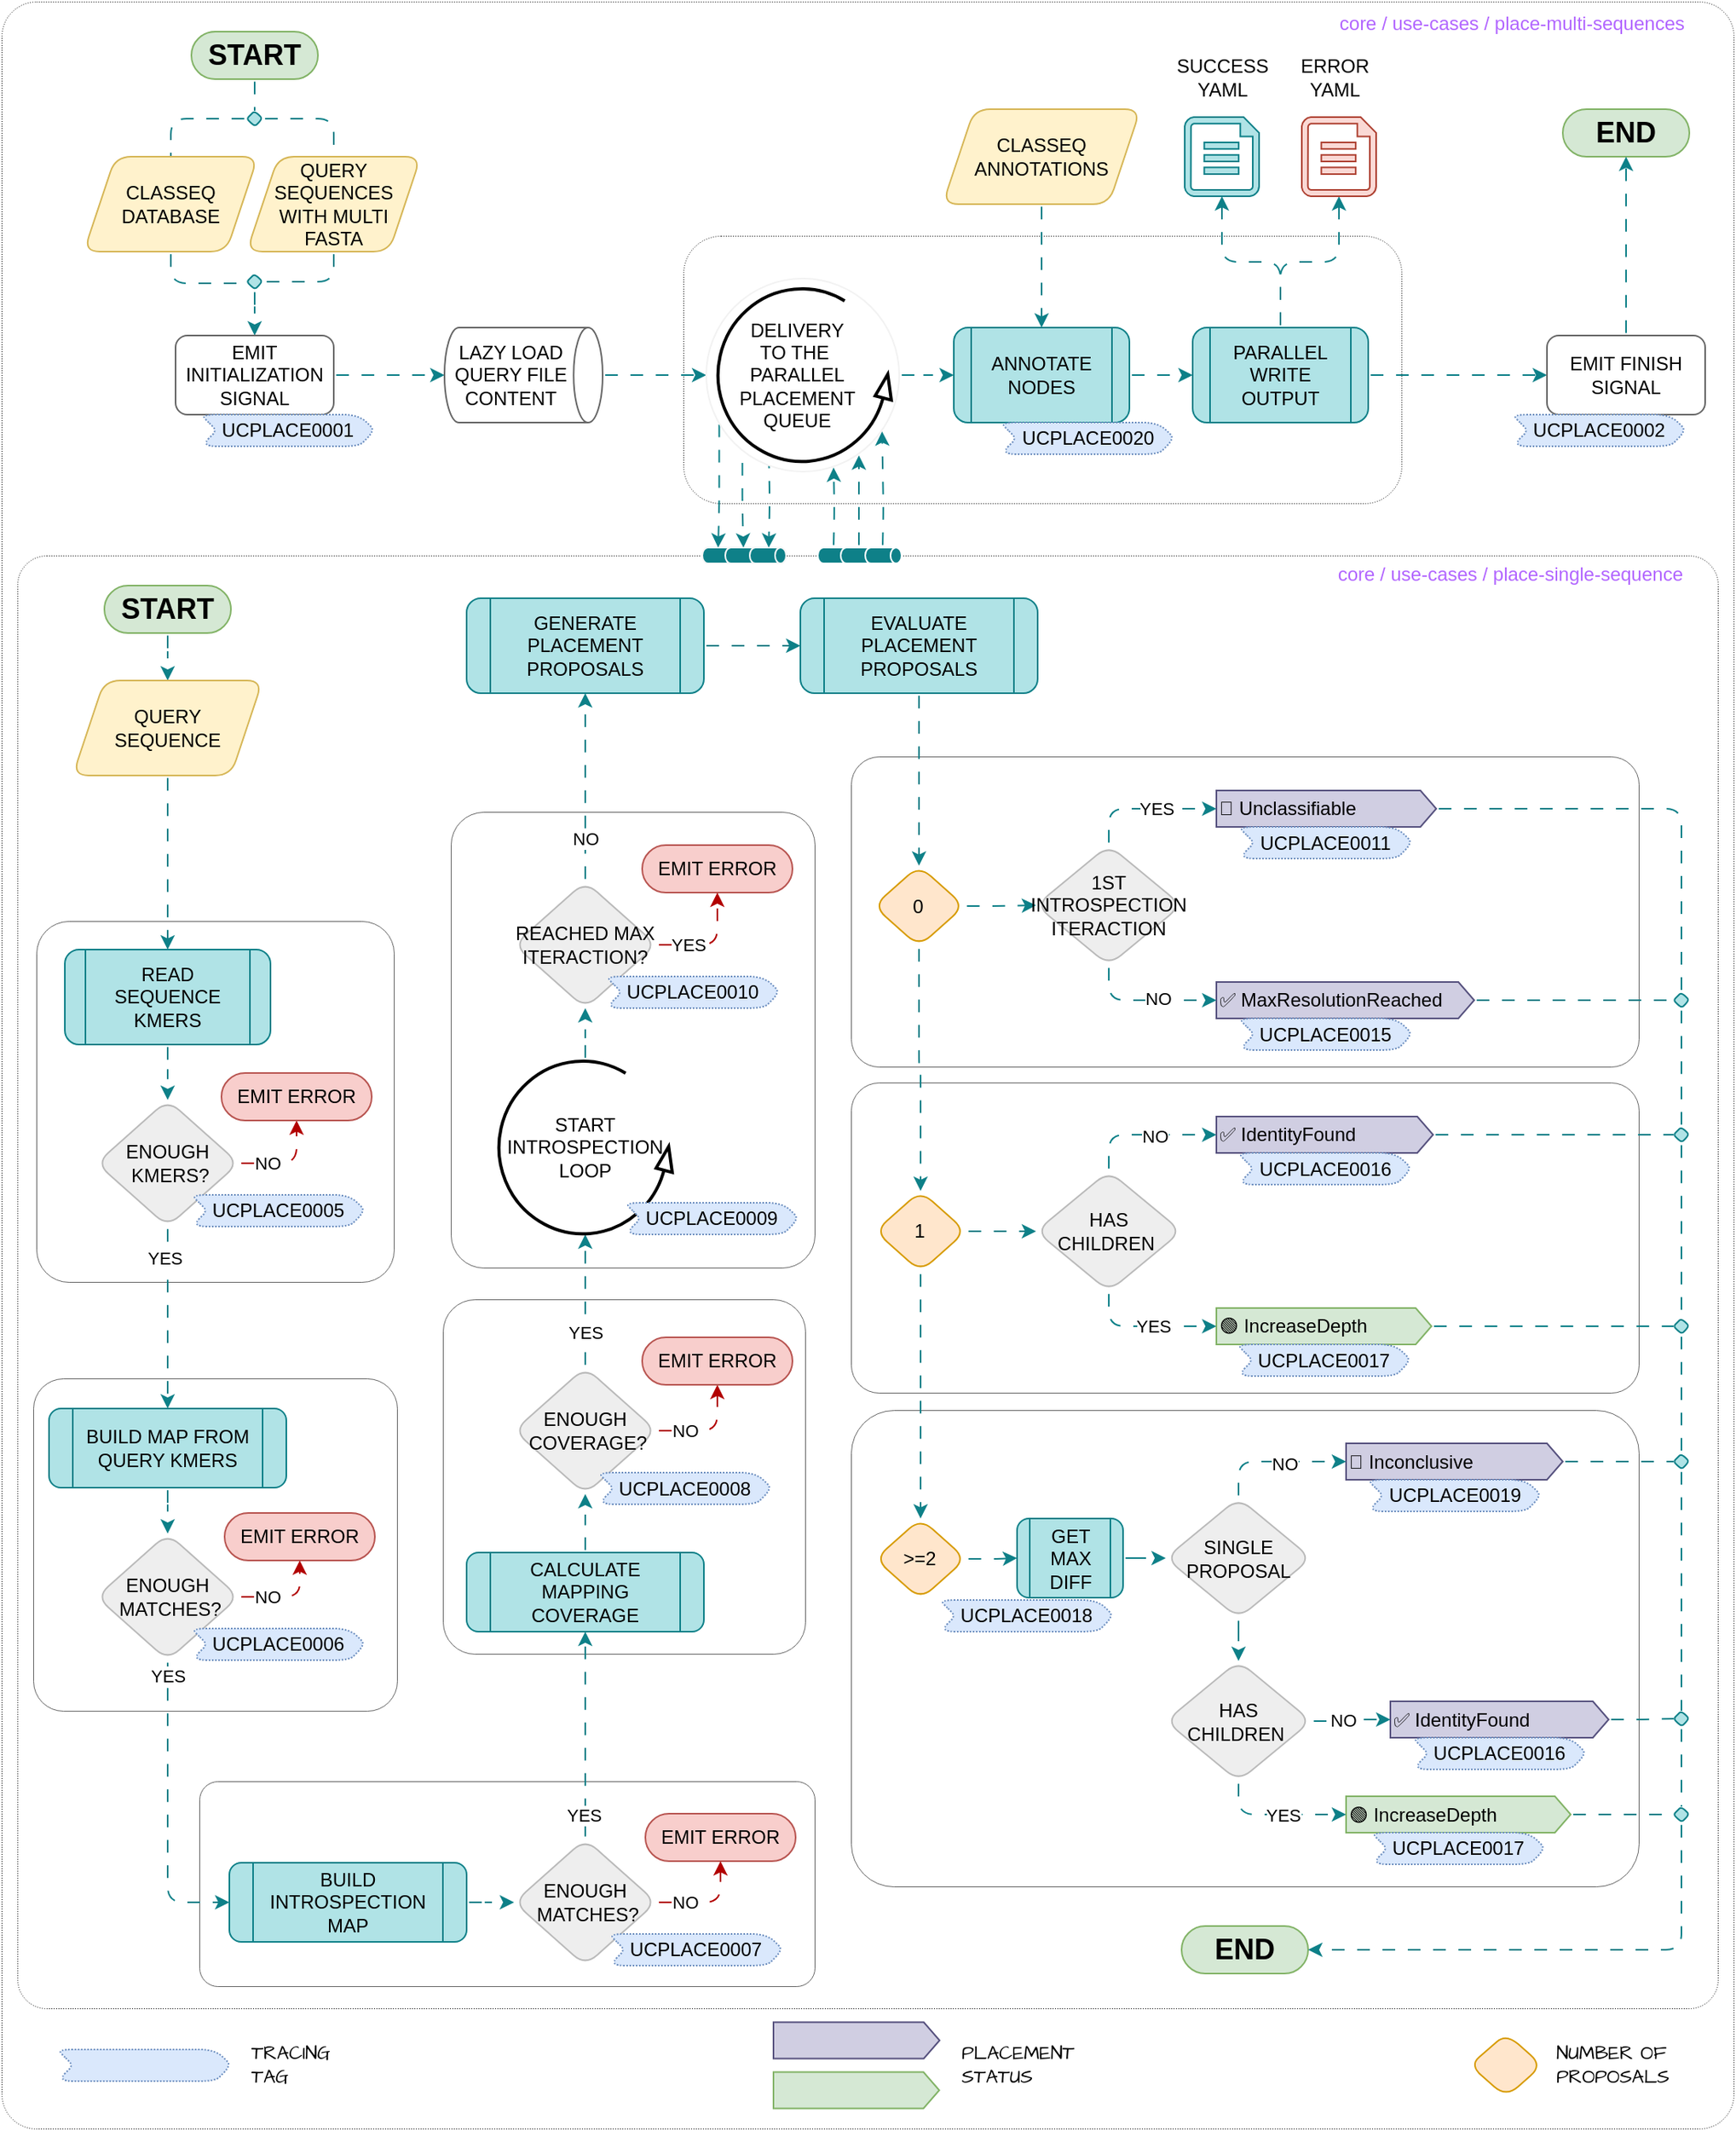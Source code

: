 <mxfile version="24.7.5">
  <diagram id="-yI4RgH8IV-UW89I-0HR" name="Page-1">
    <mxGraphModel dx="3640" dy="2180" grid="1" gridSize="10" guides="1" tooltips="1" connect="1" arrows="1" fold="1" page="0" pageScale="1" pageWidth="930" pageHeight="1320" background="none" math="0" shadow="0">
      <root>
        <mxCell id="0" />
        <mxCell id="1" parent="0" />
        <mxCell id="npViB2GcufCHaodQWCgt-26" value="" style="rounded=1;whiteSpace=wrap;html=1;arcSize=2;strokeWidth=0.5;dashed=1;dashPattern=1 2;movable=0;resizable=0;rotatable=0;deletable=0;editable=0;locked=1;connectable=0;" parent="1" vertex="1">
          <mxGeometry x="-915" y="-1184" width="1095" height="1344" as="geometry" />
        </mxCell>
        <mxCell id="DN5n0ErYYURpiHTaHwvZ-42" value="" style="rounded=1;whiteSpace=wrap;html=1;arcSize=2;strokeWidth=0.5;dashed=1;dashPattern=1 2;movable=0;resizable=0;rotatable=0;deletable=0;editable=0;locked=1;connectable=0;" parent="1" vertex="1">
          <mxGeometry x="-905" y="-834" width="1075" height="918" as="geometry" />
        </mxCell>
        <mxCell id="cFVYeV_1yY1gLTdhUka6-164" value="" style="rounded=1;whiteSpace=wrap;html=1;strokeColor=#666666;arcSize=9;strokeWidth=0.5;fillColor=none;" parent="1" vertex="1">
          <mxGeometry x="-893" y="-603" width="226" height="228" as="geometry" />
        </mxCell>
        <mxCell id="cFVYeV_1yY1gLTdhUka6-165" value="" style="rounded=1;whiteSpace=wrap;html=1;strokeColor=#666666;arcSize=9;strokeWidth=0.5;fillColor=none;" parent="1" vertex="1">
          <mxGeometry x="-895" y="-314" width="230" height="210" as="geometry" />
        </mxCell>
        <mxCell id="cFVYeV_1yY1gLTdhUka6-166" value="" style="rounded=1;whiteSpace=wrap;html=1;strokeColor=#666666;arcSize=9;strokeWidth=0.5;fillColor=none;" parent="1" vertex="1">
          <mxGeometry x="-790" y="-59.5" width="389" height="129.5" as="geometry" />
        </mxCell>
        <mxCell id="cFVYeV_1yY1gLTdhUka6-167" value="" style="rounded=1;whiteSpace=wrap;html=1;strokeColor=#666666;arcSize=9;strokeWidth=0.5;fillColor=none;" parent="1" vertex="1">
          <mxGeometry x="-636" y="-364" width="229" height="224" as="geometry" />
        </mxCell>
        <mxCell id="cFVYeV_1yY1gLTdhUka6-168" value="" style="rounded=1;whiteSpace=wrap;html=1;strokeColor=#666666;arcSize=9;strokeWidth=0.5;fillColor=none;" parent="1" vertex="1">
          <mxGeometry x="-631" y="-672" width="230" height="288" as="geometry" />
        </mxCell>
        <mxCell id="cFVYeV_1yY1gLTdhUka6-47" value="" style="rounded=1;whiteSpace=wrap;html=1;arcSize=14;strokeWidth=0.5;dashed=1;dashPattern=1 2;movable=1;resizable=1;rotatable=1;deletable=1;editable=1;locked=0;connectable=1;" parent="1" vertex="1">
          <mxGeometry x="-484" y="-1036" width="454" height="169" as="geometry" />
        </mxCell>
        <mxCell id="DN5n0ErYYURpiHTaHwvZ-5" style="edgeStyle=orthogonalEdgeStyle;rounded=1;orthogonalLoop=1;jettySize=auto;html=1;flowAnimation=1;fillColor=#b0e3e6;strokeColor=#0e8088;" parent="1" source="DN5n0ErYYURpiHTaHwvZ-11" target="DN5n0ErYYURpiHTaHwvZ-4" edge="1">
          <mxGeometry relative="1" as="geometry" />
        </mxCell>
        <mxCell id="6VBopC7Kgicb1M07M-dv-30" value="YES" style="edgeLabel;html=1;align=center;verticalAlign=middle;resizable=0;points=[];rounded=1;" parent="DN5n0ErYYURpiHTaHwvZ-5" vertex="1" connectable="0">
          <mxGeometry x="-0.18" relative="1" as="geometry">
            <mxPoint x="-2" y="-27" as="offset" />
          </mxGeometry>
        </mxCell>
        <mxCell id="DN5n0ErYYURpiHTaHwvZ-13" style="edgeStyle=orthogonalEdgeStyle;rounded=1;orthogonalLoop=1;jettySize=auto;html=1;entryX=0.5;entryY=0;entryDx=0;entryDy=0;flowAnimation=1;fillColor=#b0e3e6;strokeColor=#0e8088;" parent="1" source="DN5n0ErYYURpiHTaHwvZ-1" target="DN5n0ErYYURpiHTaHwvZ-11" edge="1">
          <mxGeometry relative="1" as="geometry" />
        </mxCell>
        <mxCell id="DN5n0ErYYURpiHTaHwvZ-1" value="READ SEQUENCE KMERS" style="shape=process;whiteSpace=wrap;html=1;backgroundOutline=1;fillColor=#b0e3e6;strokeColor=#0e8088;rounded=1;" parent="1" vertex="1">
          <mxGeometry x="-875" y="-585" width="130" height="60" as="geometry" />
        </mxCell>
        <mxCell id="DN5n0ErYYURpiHTaHwvZ-3" style="edgeStyle=orthogonalEdgeStyle;rounded=1;orthogonalLoop=1;jettySize=auto;html=1;entryX=0.5;entryY=0;entryDx=0;entryDy=0;flowAnimation=1;fillColor=#b0e3e6;strokeColor=#0e8088;" parent="1" source="DN5n0ErYYURpiHTaHwvZ-2" target="DN5n0ErYYURpiHTaHwvZ-14" edge="1">
          <mxGeometry relative="1" as="geometry" />
        </mxCell>
        <mxCell id="DN5n0ErYYURpiHTaHwvZ-2" value="START" style="html=1;dashed=0;whiteSpace=wrap;shape=mxgraph.dfd.start;fillColor=#d5e8d4;strokeColor=#82b366;rounded=1;fontSize=18;fontStyle=1;" parent="1" vertex="1">
          <mxGeometry x="-850" y="-815" width="80" height="30" as="geometry" />
        </mxCell>
        <mxCell id="DN5n0ErYYURpiHTaHwvZ-8" style="edgeStyle=orthogonalEdgeStyle;rounded=1;orthogonalLoop=1;jettySize=auto;html=1;flowAnimation=1;fillColor=#b0e3e6;strokeColor=#0e8088;" parent="1" source="DN5n0ErYYURpiHTaHwvZ-4" target="DN5n0ErYYURpiHTaHwvZ-7" edge="1">
          <mxGeometry relative="1" as="geometry" />
        </mxCell>
        <mxCell id="DN5n0ErYYURpiHTaHwvZ-4" value="BUILD MAP FROM QUERY KMERS" style="shape=process;whiteSpace=wrap;html=1;backgroundOutline=1;fillColor=#b0e3e6;strokeColor=#0e8088;rounded=1;" parent="1" vertex="1">
          <mxGeometry x="-885" y="-295" width="150" height="50" as="geometry" />
        </mxCell>
        <mxCell id="6VBopC7Kgicb1M07M-dv-46" style="edgeStyle=orthogonalEdgeStyle;rounded=1;orthogonalLoop=1;jettySize=auto;html=1;flowAnimation=1;fillColor=#b0e3e6;strokeColor=#0e8088;entryX=0;entryY=0.5;entryDx=0;entryDy=0;exitX=0.5;exitY=1;exitDx=0;exitDy=0;" parent="1" source="DN5n0ErYYURpiHTaHwvZ-7" target="6VBopC7Kgicb1M07M-dv-40" edge="1">
          <mxGeometry relative="1" as="geometry" />
        </mxCell>
        <mxCell id="6VBopC7Kgicb1M07M-dv-47" value="YES" style="edgeLabel;html=1;align=center;verticalAlign=middle;resizable=0;points=[];rounded=1;" parent="6VBopC7Kgicb1M07M-dv-46" vertex="1" connectable="0">
          <mxGeometry x="-0.229" y="-1" relative="1" as="geometry">
            <mxPoint x="1" y="-64" as="offset" />
          </mxGeometry>
        </mxCell>
        <mxCell id="DN5n0ErYYURpiHTaHwvZ-7" value="ENOUGH&lt;div&gt;&amp;nbsp;MATCHES?&lt;/div&gt;" style="rhombus;whiteSpace=wrap;html=1;fillColor=#eeeeee;strokeColor=#BABABA;rounded=1;" parent="1" vertex="1">
          <mxGeometry x="-855" y="-216" width="90" height="80" as="geometry" />
        </mxCell>
        <mxCell id="DN5n0ErYYURpiHTaHwvZ-11" value="ENOUGH&lt;div&gt;&amp;nbsp;KMERS?&lt;/div&gt;" style="rhombus;whiteSpace=wrap;html=1;fillColor=#eeeeee;strokeColor=#BABABA;rounded=1;" parent="1" vertex="1">
          <mxGeometry x="-855" y="-490" width="90" height="80" as="geometry" />
        </mxCell>
        <mxCell id="6VBopC7Kgicb1M07M-dv-32" value="" style="edgeStyle=orthogonalEdgeStyle;rounded=1;orthogonalLoop=1;jettySize=auto;html=1;flowAnimation=1;fillColor=#e51400;strokeColor=#B20000;exitX=1;exitY=0.5;exitDx=0;exitDy=0;" parent="1" source="DN5n0ErYYURpiHTaHwvZ-11" target="DN5n0ErYYURpiHTaHwvZ-12" edge="1">
          <mxGeometry relative="1" as="geometry" />
        </mxCell>
        <mxCell id="6VBopC7Kgicb1M07M-dv-33" value="NO" style="edgeLabel;html=1;align=center;verticalAlign=middle;resizable=0;points=[];rounded=1;" parent="6VBopC7Kgicb1M07M-dv-32" vertex="1" connectable="0">
          <mxGeometry x="-0.036" relative="1" as="geometry">
            <mxPoint x="-13" as="offset" />
          </mxGeometry>
        </mxCell>
        <mxCell id="DN5n0ErYYURpiHTaHwvZ-12" value="EMIT ERROR" style="html=1;dashed=0;whiteSpace=wrap;shape=mxgraph.dfd.start;fillColor=#f8cecc;strokeColor=#b85450;rounded=1;" parent="1" vertex="1">
          <mxGeometry x="-776" y="-507" width="95" height="30" as="geometry" />
        </mxCell>
        <mxCell id="DN5n0ErYYURpiHTaHwvZ-15" style="edgeStyle=orthogonalEdgeStyle;rounded=1;orthogonalLoop=1;jettySize=auto;html=1;flowAnimation=1;fillColor=#b0e3e6;strokeColor=#0e8088;" parent="1" source="DN5n0ErYYURpiHTaHwvZ-14" target="DN5n0ErYYURpiHTaHwvZ-1" edge="1">
          <mxGeometry relative="1" as="geometry" />
        </mxCell>
        <mxCell id="DN5n0ErYYURpiHTaHwvZ-14" value="QUERY&lt;div&gt;SEQUENCE&lt;/div&gt;" style="shape=parallelogram;perimeter=parallelogramPerimeter;whiteSpace=wrap;html=1;fixedSize=1;fillColor=#fff2cc;strokeColor=#d6b656;rounded=1;" parent="1" vertex="1">
          <mxGeometry x="-870" y="-755" width="120" height="60" as="geometry" />
        </mxCell>
        <mxCell id="DN5n0ErYYURpiHTaHwvZ-18" style="edgeStyle=orthogonalEdgeStyle;rounded=1;orthogonalLoop=1;jettySize=auto;html=1;exitX=1;exitY=0.5;exitDx=0;exitDy=0;entryX=0.5;entryY=0;entryDx=0;entryDy=0;flowAnimation=1;endArrow=none;endFill=0;fillColor=#b0e3e6;strokeColor=#0e8088;" parent="1" source="6VBopC7Kgicb1M07M-dv-23" target="DN5n0ErYYURpiHTaHwvZ-17" edge="1">
          <mxGeometry relative="1" as="geometry" />
        </mxCell>
        <mxCell id="DN5n0ErYYURpiHTaHwvZ-27" style="edgeStyle=orthogonalEdgeStyle;rounded=1;orthogonalLoop=1;jettySize=auto;html=1;exitX=0;exitY=0.5;exitDx=0;exitDy=0;flowAnimation=1;endArrow=none;endFill=0;fillColor=#b0e3e6;strokeColor=#0e8088;" parent="1" source="6VBopC7Kgicb1M07M-dv-23" target="DN5n0ErYYURpiHTaHwvZ-32" edge="1">
          <mxGeometry relative="1" as="geometry">
            <mxPoint x="-864.983" y="-1086" as="targetPoint" />
          </mxGeometry>
        </mxCell>
        <mxCell id="DN5n0ErYYURpiHTaHwvZ-16" value="START" style="html=1;dashed=0;whiteSpace=wrap;shape=mxgraph.dfd.start;fillColor=#d5e8d4;strokeColor=#82b366;rounded=1;fontSize=18;fontStyle=1;" parent="1" vertex="1">
          <mxGeometry x="-795" y="-1165" width="80" height="30" as="geometry" />
        </mxCell>
        <mxCell id="cFVYeV_1yY1gLTdhUka6-170" style="edgeStyle=orthogonalEdgeStyle;rounded=1;orthogonalLoop=1;jettySize=auto;html=1;entryX=1;entryY=0.5;entryDx=0;entryDy=0;strokeColor=#0e8088;align=center;verticalAlign=middle;fontFamily=Helvetica;fontSize=11;fontColor=default;labelBackgroundColor=default;endArrow=none;flowAnimation=1;flowAnimationDuration=500;fillColor=#b0e3e6;endFill=0;" parent="1" source="DN5n0ErYYURpiHTaHwvZ-17" target="6VBopC7Kgicb1M07M-dv-22" edge="1">
          <mxGeometry relative="1" as="geometry">
            <Array as="points">
              <mxPoint x="-705" y="-1007" />
            </Array>
          </mxGeometry>
        </mxCell>
        <mxCell id="DN5n0ErYYURpiHTaHwvZ-17" value="QUERY SEQUENCES WITH MULTI FASTA" style="shape=parallelogram;perimeter=parallelogramPerimeter;whiteSpace=wrap;html=1;fixedSize=1;fillColor=#fff2cc;strokeColor=#d6b656;rounded=1;" parent="1" vertex="1">
          <mxGeometry x="-760" y="-1086" width="110" height="60" as="geometry" />
        </mxCell>
        <mxCell id="DN5n0ErYYURpiHTaHwvZ-32" value="CLASSEQ DATABASE" style="shape=parallelogram;perimeter=parallelogramPerimeter;whiteSpace=wrap;html=1;fixedSize=1;fillColor=#fff2cc;strokeColor=#d6b656;rounded=1;" parent="1" vertex="1">
          <mxGeometry x="-863" y="-1086" width="110" height="60" as="geometry" />
        </mxCell>
        <mxCell id="cFVYeV_1yY1gLTdhUka6-34" style="edgeStyle=orthogonalEdgeStyle;rounded=1;orthogonalLoop=1;jettySize=auto;html=1;strokeColor=#0e8088;align=center;verticalAlign=middle;fontFamily=Helvetica;fontSize=11;fontColor=default;labelBackgroundColor=default;endArrow=classic;flowAnimation=1;flowAnimationDuration=500;fillColor=#b0e3e6;" parent="1" source="DN5n0ErYYURpiHTaHwvZ-34" target="cFVYeV_1yY1gLTdhUka6-32" edge="1">
          <mxGeometry relative="1" as="geometry" />
        </mxCell>
        <mxCell id="DN5n0ErYYURpiHTaHwvZ-34" value="CLASSEQ ANNOTATIONS" style="shape=parallelogram;perimeter=parallelogramPerimeter;whiteSpace=wrap;html=1;fixedSize=1;fillColor=#fff2cc;strokeColor=#d6b656;rounded=1;" parent="1" vertex="1">
          <mxGeometry x="-320" y="-1116" width="125" height="60" as="geometry" />
        </mxCell>
        <mxCell id="cFVYeV_1yY1gLTdhUka6-27" style="edgeStyle=orthogonalEdgeStyle;rounded=1;orthogonalLoop=1;jettySize=auto;html=1;exitX=1;exitY=0.5;exitDx=0;exitDy=0;strokeColor=#0e8088;align=center;verticalAlign=middle;fontFamily=Helvetica;fontSize=11;fontColor=default;labelBackgroundColor=default;endArrow=classic;flowAnimation=1;flowAnimationDuration=500;fillColor=#b0e3e6;" parent="1" source="cFVYeV_1yY1gLTdhUka6-55" target="qFDh_s9qJEZ1eBO1WNiB-1" edge="1">
          <mxGeometry relative="1" as="geometry" />
        </mxCell>
        <mxCell id="6VBopC7Kgicb1M07M-dv-22" value="" style="rhombus;whiteSpace=wrap;html=1;fillColor=#b0e3e6;strokeColor=#0e8088;rounded=1;" parent="1" vertex="1">
          <mxGeometry x="-760" y="-1012" width="10" height="10" as="geometry" />
        </mxCell>
        <mxCell id="6VBopC7Kgicb1M07M-dv-24" value="" style="edgeStyle=orthogonalEdgeStyle;rounded=1;orthogonalLoop=1;jettySize=auto;html=1;exitX=0.5;exitY=0.5;exitDx=0;exitDy=15;exitPerimeter=0;entryX=0.5;entryY=0;entryDx=0;entryDy=0;flowAnimation=1;endArrow=none;endFill=0;fillColor=#b0e3e6;strokeColor=#0e8088;" parent="1" source="DN5n0ErYYURpiHTaHwvZ-16" target="6VBopC7Kgicb1M07M-dv-23" edge="1">
          <mxGeometry relative="1" as="geometry">
            <mxPoint x="-755" y="-1135" as="sourcePoint" />
            <mxPoint x="-755" y="-1086" as="targetPoint" />
            <Array as="points">
              <mxPoint x="-755" y="-1125" />
              <mxPoint x="-755" y="-1125" />
            </Array>
          </mxGeometry>
        </mxCell>
        <mxCell id="6VBopC7Kgicb1M07M-dv-23" value="" style="rhombus;whiteSpace=wrap;html=1;fillColor=#b0e3e6;strokeColor=#0e8088;rounded=1;" parent="1" vertex="1">
          <mxGeometry x="-760" y="-1115" width="10" height="10" as="geometry" />
        </mxCell>
        <mxCell id="6VBopC7Kgicb1M07M-dv-31" value="&lt;span style=&quot;text-align: left;&quot;&gt;UCPLACE0005&lt;/span&gt;" style="shape=step;perimeter=stepPerimeter;whiteSpace=wrap;html=1;fixedSize=1;size=10;dashed=1;dashPattern=1 1;rounded=1;strokeColor=#6c8ebf;fillColor=#dae8fc;" parent="1" vertex="1">
          <mxGeometry x="-795" y="-430" width="110" height="20" as="geometry" />
        </mxCell>
        <mxCell id="6VBopC7Kgicb1M07M-dv-35" value="EMIT ERROR" style="html=1;dashed=0;whiteSpace=wrap;shape=mxgraph.dfd.start;fillColor=#f8cecc;strokeColor=#b85450;rounded=1;" parent="1" vertex="1">
          <mxGeometry x="-774" y="-229" width="95" height="30" as="geometry" />
        </mxCell>
        <mxCell id="6VBopC7Kgicb1M07M-dv-36" style="edgeStyle=orthogonalEdgeStyle;rounded=1;orthogonalLoop=1;jettySize=auto;html=1;entryX=0.5;entryY=0.5;entryDx=0;entryDy=15;entryPerimeter=0;flowAnimation=1;fillColor=#e51400;strokeColor=#B20000;exitX=1;exitY=0.5;exitDx=0;exitDy=0;" parent="1" source="DN5n0ErYYURpiHTaHwvZ-7" target="6VBopC7Kgicb1M07M-dv-35" edge="1">
          <mxGeometry relative="1" as="geometry" />
        </mxCell>
        <mxCell id="6VBopC7Kgicb1M07M-dv-37" value="NO" style="edgeLabel;html=1;align=center;verticalAlign=middle;resizable=0;points=[];rounded=1;" parent="6VBopC7Kgicb1M07M-dv-36" vertex="1" connectable="0">
          <mxGeometry x="-0.067" relative="1" as="geometry">
            <mxPoint x="-11" as="offset" />
          </mxGeometry>
        </mxCell>
        <mxCell id="6VBopC7Kgicb1M07M-dv-38" value="&lt;span style=&quot;text-align: left;&quot;&gt;UCPLACE0006&lt;/span&gt;" style="shape=step;perimeter=stepPerimeter;whiteSpace=wrap;html=1;fixedSize=1;size=10;dashed=1;dashPattern=1 1;rounded=1;strokeColor=#6c8ebf;fillColor=#dae8fc;" parent="1" vertex="1">
          <mxGeometry x="-795" y="-156" width="110" height="20" as="geometry" />
        </mxCell>
        <mxCell id="6VBopC7Kgicb1M07M-dv-39" style="edgeStyle=orthogonalEdgeStyle;rounded=1;orthogonalLoop=1;jettySize=auto;html=1;flowAnimation=1;fillColor=#b0e3e6;strokeColor=#0e8088;entryX=0;entryY=0.5;entryDx=0;entryDy=0;" parent="1" source="6VBopC7Kgicb1M07M-dv-40" target="6VBopC7Kgicb1M07M-dv-41" edge="1">
          <mxGeometry relative="1" as="geometry" />
        </mxCell>
        <mxCell id="6VBopC7Kgicb1M07M-dv-40" value="BUILD INTROSPECTION MAP" style="shape=process;whiteSpace=wrap;html=1;backgroundOutline=1;fillColor=#b0e3e6;strokeColor=#0e8088;rounded=1;" parent="1" vertex="1">
          <mxGeometry x="-771" y="-8" width="150" height="50" as="geometry" />
        </mxCell>
        <mxCell id="cFVYeV_1yY1gLTdhUka6-163" style="edgeStyle=orthogonalEdgeStyle;rounded=1;orthogonalLoop=1;jettySize=auto;html=1;strokeColor=#0e8088;align=center;verticalAlign=middle;fontFamily=Helvetica;fontSize=11;fontColor=default;labelBackgroundColor=default;endArrow=classic;flowAnimation=1;fillColor=#b0e3e6;" parent="1" source="6VBopC7Kgicb1M07M-dv-41" target="6VBopC7Kgicb1M07M-dv-48" edge="1">
          <mxGeometry relative="1" as="geometry" />
        </mxCell>
        <mxCell id="cFVYeV_1yY1gLTdhUka6-169" value="YES" style="edgeLabel;html=1;align=center;verticalAlign=middle;resizable=0;points=[];rounded=1;" parent="cFVYeV_1yY1gLTdhUka6-163" vertex="1" connectable="0">
          <mxGeometry x="-0.773" y="1" relative="1" as="geometry">
            <mxPoint as="offset" />
          </mxGeometry>
        </mxCell>
        <mxCell id="6VBopC7Kgicb1M07M-dv-41" value="ENOUGH&lt;div&gt;&amp;nbsp;MATCHES?&lt;/div&gt;" style="rhombus;whiteSpace=wrap;html=1;fillColor=#eeeeee;strokeColor=#BABABA;rounded=1;" parent="1" vertex="1">
          <mxGeometry x="-591" y="-23" width="90" height="80" as="geometry" />
        </mxCell>
        <mxCell id="6VBopC7Kgicb1M07M-dv-42" value="EMIT ERROR" style="html=1;dashed=0;whiteSpace=wrap;shape=mxgraph.dfd.start;fillColor=#f8cecc;strokeColor=#b85450;rounded=1;" parent="1" vertex="1">
          <mxGeometry x="-508" y="-39" width="95" height="30" as="geometry" />
        </mxCell>
        <mxCell id="6VBopC7Kgicb1M07M-dv-43" style="edgeStyle=orthogonalEdgeStyle;rounded=1;orthogonalLoop=1;jettySize=auto;html=1;entryX=0.5;entryY=0.5;entryDx=0;entryDy=15;entryPerimeter=0;flowAnimation=1;fillColor=#e51400;strokeColor=#B20000;exitX=1;exitY=0.5;exitDx=0;exitDy=0;" parent="1" source="6VBopC7Kgicb1M07M-dv-41" target="6VBopC7Kgicb1M07M-dv-42" edge="1">
          <mxGeometry relative="1" as="geometry" />
        </mxCell>
        <mxCell id="6VBopC7Kgicb1M07M-dv-44" value="NO" style="edgeLabel;html=1;align=center;verticalAlign=middle;resizable=0;points=[];rounded=1;" parent="6VBopC7Kgicb1M07M-dv-43" vertex="1" connectable="0">
          <mxGeometry x="-0.067" relative="1" as="geometry">
            <mxPoint x="-13" as="offset" />
          </mxGeometry>
        </mxCell>
        <mxCell id="6VBopC7Kgicb1M07M-dv-45" value="&lt;span style=&quot;text-align: left;&quot;&gt;UCPLACE0007&lt;/span&gt;" style="shape=step;perimeter=stepPerimeter;whiteSpace=wrap;html=1;fixedSize=1;size=10;dashed=1;dashPattern=1 1;rounded=1;strokeColor=#6c8ebf;fillColor=#dae8fc;" parent="1" vertex="1">
          <mxGeometry x="-531" y="37" width="110" height="20" as="geometry" />
        </mxCell>
        <mxCell id="6VBopC7Kgicb1M07M-dv-52" style="edgeStyle=orthogonalEdgeStyle;rounded=1;orthogonalLoop=1;jettySize=auto;html=1;flowAnimation=1;fillColor=#b0e3e6;strokeColor=#0e8088;" parent="1" source="6VBopC7Kgicb1M07M-dv-48" target="6VBopC7Kgicb1M07M-dv-51" edge="1">
          <mxGeometry relative="1" as="geometry" />
        </mxCell>
        <mxCell id="6VBopC7Kgicb1M07M-dv-48" value="CALCULATE MAPPING COVERAGE" style="shape=process;whiteSpace=wrap;html=1;backgroundOutline=1;fillColor=#b0e3e6;strokeColor=#0e8088;rounded=1;" parent="1" vertex="1">
          <mxGeometry x="-621" y="-204" width="150" height="50" as="geometry" />
        </mxCell>
        <mxCell id="6VBopC7Kgicb1M07M-dv-54" style="edgeStyle=orthogonalEdgeStyle;rounded=1;orthogonalLoop=1;jettySize=auto;html=1;flowAnimation=1;fillColor=#e51400;strokeColor=#B20000;exitX=1;exitY=0.5;exitDx=0;exitDy=0;" parent="1" source="6VBopC7Kgicb1M07M-dv-51" target="6VBopC7Kgicb1M07M-dv-53" edge="1">
          <mxGeometry relative="1" as="geometry" />
        </mxCell>
        <mxCell id="6VBopC7Kgicb1M07M-dv-55" value="NO" style="edgeLabel;html=1;align=center;verticalAlign=middle;resizable=0;points=[];rounded=1;" parent="6VBopC7Kgicb1M07M-dv-54" vertex="1" connectable="0">
          <mxGeometry x="-0.03" y="1" relative="1" as="geometry">
            <mxPoint x="-15" y="1" as="offset" />
          </mxGeometry>
        </mxCell>
        <mxCell id="6VBopC7Kgicb1M07M-dv-60" style="edgeStyle=orthogonalEdgeStyle;rounded=1;orthogonalLoop=1;jettySize=auto;html=1;entryX=0.5;entryY=1;entryDx=0;entryDy=0;flowAnimation=1;fillColor=#b0e3e6;strokeColor=#0e8088;" parent="1" source="6VBopC7Kgicb1M07M-dv-51" target="6VBopC7Kgicb1M07M-dv-58" edge="1">
          <mxGeometry relative="1" as="geometry" />
        </mxCell>
        <mxCell id="6VBopC7Kgicb1M07M-dv-61" value="YES" style="edgeLabel;html=1;align=center;verticalAlign=middle;resizable=0;points=[];rounded=1;" parent="6VBopC7Kgicb1M07M-dv-60" vertex="1" connectable="0">
          <mxGeometry x="-0.153" y="-1" relative="1" as="geometry">
            <mxPoint x="-1" y="13" as="offset" />
          </mxGeometry>
        </mxCell>
        <mxCell id="6VBopC7Kgicb1M07M-dv-51" value="ENOUGH&lt;div&gt;&amp;nbsp;COVERAGE?&lt;/div&gt;" style="rhombus;whiteSpace=wrap;html=1;fillColor=#eeeeee;strokeColor=#BABABA;rounded=1;" parent="1" vertex="1">
          <mxGeometry x="-591" y="-321" width="90" height="80" as="geometry" />
        </mxCell>
        <mxCell id="6VBopC7Kgicb1M07M-dv-53" value="EMIT ERROR" style="html=1;dashed=0;whiteSpace=wrap;shape=mxgraph.dfd.start;fillColor=#f8cecc;strokeColor=#b85450;rounded=1;" parent="1" vertex="1">
          <mxGeometry x="-510" y="-340" width="95" height="30" as="geometry" />
        </mxCell>
        <mxCell id="6VBopC7Kgicb1M07M-dv-56" value="&lt;span style=&quot;text-align: left;&quot;&gt;UCPLACE0008&lt;/span&gt;" style="shape=step;perimeter=stepPerimeter;whiteSpace=wrap;html=1;fixedSize=1;size=10;dashed=1;dashPattern=1 1;rounded=1;strokeColor=#6c8ebf;fillColor=#dae8fc;" parent="1" vertex="1">
          <mxGeometry x="-538" y="-254.5" width="110" height="20" as="geometry" />
        </mxCell>
        <mxCell id="6VBopC7Kgicb1M07M-dv-57" value="" style="group;rounded=1;" parent="1" vertex="1" connectable="0">
          <mxGeometry x="-601" y="-515" width="110" height="110" as="geometry" />
        </mxCell>
        <mxCell id="6VBopC7Kgicb1M07M-dv-58" value="" style="verticalLabelPosition=bottom;html=1;verticalAlign=top;strokeWidth=2;shape=mxgraph.lean_mapping.physical_pull;pointerEvents=1;rounded=1;" parent="6VBopC7Kgicb1M07M-dv-57" vertex="1">
          <mxGeometry width="110" height="110" as="geometry" />
        </mxCell>
        <mxCell id="6VBopC7Kgicb1M07M-dv-59" value="START INTROSPECTION LOOP" style="text;html=1;align=center;verticalAlign=middle;whiteSpace=wrap;rounded=1;" parent="6VBopC7Kgicb1M07M-dv-57" vertex="1">
          <mxGeometry x="20" y="40" width="70" height="30" as="geometry" />
        </mxCell>
        <mxCell id="6VBopC7Kgicb1M07M-dv-62" value="&lt;span style=&quot;text-align: left;&quot;&gt;UCPLACE0009&lt;/span&gt;" style="shape=step;perimeter=stepPerimeter;whiteSpace=wrap;html=1;fixedSize=1;size=10;dashed=1;dashPattern=1 1;rounded=1;strokeColor=#6c8ebf;fillColor=#dae8fc;" parent="1" vertex="1">
          <mxGeometry x="-521" y="-425" width="110" height="20" as="geometry" />
        </mxCell>
        <mxCell id="npViB2GcufCHaodQWCgt-2" value="REACHED MAX ITERACTION?" style="rhombus;whiteSpace=wrap;html=1;fillColor=#eeeeee;strokeColor=#BABABA;rounded=1;" parent="1" vertex="1">
          <mxGeometry x="-591" y="-628" width="90" height="80" as="geometry" />
        </mxCell>
        <mxCell id="npViB2GcufCHaodQWCgt-3" value="EMIT ERROR" style="html=1;dashed=0;whiteSpace=wrap;shape=mxgraph.dfd.start;fillColor=#f8cecc;strokeColor=#b85450;rounded=1;" parent="1" vertex="1">
          <mxGeometry x="-510" y="-651" width="95" height="30" as="geometry" />
        </mxCell>
        <mxCell id="npViB2GcufCHaodQWCgt-4" style="edgeStyle=orthogonalEdgeStyle;rounded=1;orthogonalLoop=1;jettySize=auto;html=1;flowAnimation=1;fillColor=#e51400;strokeColor=#B20000;entryX=0.5;entryY=0.5;entryDx=0;entryDy=15;entryPerimeter=0;exitX=1;exitY=0.5;exitDx=0;exitDy=0;" parent="1" source="npViB2GcufCHaodQWCgt-2" target="npViB2GcufCHaodQWCgt-3" edge="1">
          <mxGeometry relative="1" as="geometry" />
        </mxCell>
        <mxCell id="npViB2GcufCHaodQWCgt-5" value="YES" style="edgeLabel;html=1;align=center;verticalAlign=middle;resizable=0;points=[];rounded=1;" parent="npViB2GcufCHaodQWCgt-4" vertex="1" connectable="0">
          <mxGeometry x="-0.03" y="1" relative="1" as="geometry">
            <mxPoint x="-15" y="1" as="offset" />
          </mxGeometry>
        </mxCell>
        <mxCell id="npViB2GcufCHaodQWCgt-6" value="&lt;span style=&quot;text-align: left;&quot;&gt;UCPLACE0010&lt;/span&gt;" style="shape=step;perimeter=stepPerimeter;whiteSpace=wrap;html=1;fixedSize=1;size=10;dashed=1;dashPattern=1 1;rounded=1;strokeColor=#6c8ebf;fillColor=#dae8fc;" parent="1" vertex="1">
          <mxGeometry x="-533" y="-568" width="110" height="20" as="geometry" />
        </mxCell>
        <mxCell id="npViB2GcufCHaodQWCgt-7" style="edgeStyle=orthogonalEdgeStyle;rounded=1;orthogonalLoop=1;jettySize=auto;html=1;flowAnimation=1;fillColor=#b0e3e6;strokeColor=#0e8088;" parent="1" source="npViB2GcufCHaodQWCgt-2" target="npViB2GcufCHaodQWCgt-11" edge="1">
          <mxGeometry relative="1" as="geometry">
            <mxPoint x="-292" y="-655" as="targetPoint" />
          </mxGeometry>
        </mxCell>
        <mxCell id="npViB2GcufCHaodQWCgt-8" value="NO" style="edgeLabel;html=1;align=center;verticalAlign=middle;resizable=0;points=[];rounded=1;" parent="npViB2GcufCHaodQWCgt-7" vertex="1" connectable="0">
          <mxGeometry x="-0.153" y="-1" relative="1" as="geometry">
            <mxPoint x="-1" y="23" as="offset" />
          </mxGeometry>
        </mxCell>
        <mxCell id="npViB2GcufCHaodQWCgt-14" style="edgeStyle=orthogonalEdgeStyle;rounded=1;orthogonalLoop=1;jettySize=auto;html=1;flowAnimation=1;fillColor=#b0e3e6;strokeColor=#0e8088;" parent="1" source="npViB2GcufCHaodQWCgt-11" target="npViB2GcufCHaodQWCgt-13" edge="1">
          <mxGeometry relative="1" as="geometry">
            <mxPoint x="-379" y="-777" as="targetPoint" />
          </mxGeometry>
        </mxCell>
        <mxCell id="npViB2GcufCHaodQWCgt-11" value="GENERATE PLACEMENT PROPOSALS" style="shape=process;whiteSpace=wrap;html=1;backgroundOutline=1;fillColor=#b0e3e6;strokeColor=#0e8088;rounded=1;" parent="1" vertex="1">
          <mxGeometry x="-621" y="-807" width="150" height="60" as="geometry" />
        </mxCell>
        <mxCell id="npViB2GcufCHaodQWCgt-13" value="EVALUATE PLACEMENT PROPOSALS" style="shape=process;whiteSpace=wrap;html=1;backgroundOutline=1;fillColor=#b0e3e6;strokeColor=#0e8088;rounded=1;" parent="1" vertex="1">
          <mxGeometry x="-410" y="-807" width="150" height="60" as="geometry" />
        </mxCell>
        <mxCell id="npViB2GcufCHaodQWCgt-18" style="edgeStyle=orthogonalEdgeStyle;rounded=1;orthogonalLoop=1;jettySize=auto;html=1;exitX=0.5;exitY=0;exitDx=0;exitDy=0;flowAnimation=1;fillColor=#b0e3e6;strokeColor=#0e8088;" parent="1" source="6VBopC7Kgicb1M07M-dv-58" target="npViB2GcufCHaodQWCgt-2" edge="1">
          <mxGeometry relative="1" as="geometry" />
        </mxCell>
        <mxCell id="npViB2GcufCHaodQWCgt-27" value="core / use-cases / place-single-sequence" style="text;html=1;align=right;verticalAlign=middle;whiteSpace=wrap;rounded=1;fontColor=#B266FF;" parent="1" vertex="1">
          <mxGeometry x="-95" y="-827" width="245" height="10" as="geometry" />
        </mxCell>
        <mxCell id="npViB2GcufCHaodQWCgt-28" value="core / use-cases / place-multi-sequences" style="text;html=1;align=right;verticalAlign=middle;whiteSpace=wrap;rounded=1;fontColor=#B266FF;" parent="1" vertex="1">
          <mxGeometry x="-94" y="-1175" width="245" height="10" as="geometry" />
        </mxCell>
        <mxCell id="qFDh_s9qJEZ1eBO1WNiB-4" value="" style="group;rounded=1;" parent="1" vertex="1" connectable="0">
          <mxGeometry x="-635" y="-978" width="100" height="60" as="geometry" />
        </mxCell>
        <mxCell id="qFDh_s9qJEZ1eBO1WNiB-1" value="" style="strokeWidth=1;html=1;shape=mxgraph.flowchart.direct_data;whiteSpace=wrap;strokeColor=#666666;rounded=1;" parent="qFDh_s9qJEZ1eBO1WNiB-4" vertex="1">
          <mxGeometry width="100" height="60" as="geometry" />
        </mxCell>
        <mxCell id="9yMuYeVAX0W0EytgGPOR-2" value="LAZY LOAD QUERY FILE CONTENT" style="text;html=1;align=center;verticalAlign=middle;whiteSpace=wrap;rounded=1;" parent="qFDh_s9qJEZ1eBO1WNiB-4" vertex="1">
          <mxGeometry x="3" y="15" width="77.5" height="30" as="geometry" />
        </mxCell>
        <mxCell id="cFVYeV_1yY1gLTdhUka6-38" style="edgeStyle=orthogonalEdgeStyle;rounded=1;orthogonalLoop=1;jettySize=auto;html=1;strokeColor=#0e8088;align=center;verticalAlign=middle;fontFamily=Helvetica;fontSize=11;fontColor=default;labelBackgroundColor=default;endArrow=classic;flowAnimation=1;flowAnimationDuration=500;fillColor=#b0e3e6;" parent="1" source="cFVYeV_1yY1gLTdhUka6-32" target="cFVYeV_1yY1gLTdhUka6-39" edge="1">
          <mxGeometry relative="1" as="geometry" />
        </mxCell>
        <mxCell id="cFVYeV_1yY1gLTdhUka6-32" value="ANNOTATE NODES" style="shape=process;whiteSpace=wrap;html=1;backgroundOutline=1;fillColor=#b0e3e6;strokeColor=#0e8088;rounded=1;" parent="1" vertex="1">
          <mxGeometry x="-313" y="-978" width="111" height="60" as="geometry" />
        </mxCell>
        <mxCell id="cFVYeV_1yY1gLTdhUka6-33" style="edgeStyle=orthogonalEdgeStyle;rounded=1;orthogonalLoop=1;jettySize=auto;html=1;strokeColor=#0e8088;align=center;verticalAlign=middle;fontFamily=Helvetica;fontSize=11;fontColor=default;labelBackgroundColor=default;endArrow=classic;flowAnimation=1;flowAnimationDuration=500;fillColor=#b0e3e6;exitX=1;exitY=0.5;exitDx=0;exitDy=0;" parent="1" source="z4J6-bkRoKEZrke2NhWg-65" target="cFVYeV_1yY1gLTdhUka6-32" edge="1">
          <mxGeometry relative="1" as="geometry" />
        </mxCell>
        <mxCell id="cFVYeV_1yY1gLTdhUka6-40" style="edgeStyle=orthogonalEdgeStyle;rounded=1;orthogonalLoop=1;jettySize=auto;html=1;strokeColor=#0e8088;align=center;verticalAlign=middle;fontFamily=Helvetica;fontSize=11;fontColor=default;labelBackgroundColor=default;endArrow=classic;flowAnimation=1;flowAnimationDuration=500;fillColor=#b0e3e6;" parent="1" source="cFVYeV_1yY1gLTdhUka6-39" target="cFVYeV_1yY1gLTdhUka6-61" edge="1">
          <mxGeometry relative="1" as="geometry">
            <mxPoint x="-144.476" y="-846" as="targetPoint" />
          </mxGeometry>
        </mxCell>
        <mxCell id="cFVYeV_1yY1gLTdhUka6-42" style="edgeStyle=orthogonalEdgeStyle;rounded=1;orthogonalLoop=1;jettySize=auto;html=1;strokeColor=#0e8088;align=center;verticalAlign=middle;fontFamily=Helvetica;fontSize=11;fontColor=default;labelBackgroundColor=default;endArrow=classic;flowAnimation=1;flowAnimationDuration=500;fillColor=#b0e3e6;" parent="1" source="cFVYeV_1yY1gLTdhUka6-39" target="cFVYeV_1yY1gLTdhUka6-48" edge="1">
          <mxGeometry relative="1" as="geometry" />
        </mxCell>
        <mxCell id="cFVYeV_1yY1gLTdhUka6-59" style="edgeStyle=orthogonalEdgeStyle;rounded=1;orthogonalLoop=1;jettySize=auto;html=1;strokeColor=#0e8088;align=center;verticalAlign=middle;fontFamily=Helvetica;fontSize=11;fontColor=default;labelBackgroundColor=default;endArrow=classic;flowAnimation=1;flowAnimationDuration=500;fillColor=#b0e3e6;" parent="1" source="cFVYeV_1yY1gLTdhUka6-39" target="cFVYeV_1yY1gLTdhUka6-60" edge="1">
          <mxGeometry relative="1" as="geometry">
            <mxPoint x="-68.476" y="-846" as="targetPoint" />
          </mxGeometry>
        </mxCell>
        <mxCell id="cFVYeV_1yY1gLTdhUka6-39" value="PARALLEL WRITE OUTPUT" style="shape=process;whiteSpace=wrap;html=1;backgroundOutline=1;fillColor=#b0e3e6;strokeColor=#0e8088;rounded=1;" parent="1" vertex="1">
          <mxGeometry x="-162" y="-978" width="111" height="60" as="geometry" />
        </mxCell>
        <mxCell id="cFVYeV_1yY1gLTdhUka6-41" value="END" style="html=1;dashed=0;whiteSpace=wrap;shape=mxgraph.dfd.start;fillColor=#d5e8d4;strokeColor=#82b366;rounded=1;fontSize=18;fontStyle=1;" parent="1" vertex="1">
          <mxGeometry x="72" y="-1116" width="80" height="30" as="geometry" />
        </mxCell>
        <mxCell id="cFVYeV_1yY1gLTdhUka6-44" value="&lt;span style=&quot;text-align: left;&quot;&gt;UCPLACE0020&lt;/span&gt;" style="shape=step;perimeter=stepPerimeter;whiteSpace=wrap;html=1;fixedSize=1;size=10;dashed=1;dashPattern=1 1;rounded=1;strokeColor=#6c8ebf;fillColor=#dae8fc;" parent="1" vertex="1">
          <mxGeometry x="-283.5" y="-918" width="110" height="20" as="geometry" />
        </mxCell>
        <mxCell id="cFVYeV_1yY1gLTdhUka6-49" style="edgeStyle=orthogonalEdgeStyle;rounded=1;orthogonalLoop=1;jettySize=auto;html=1;strokeColor=#0e8088;align=center;verticalAlign=middle;fontFamily=Helvetica;fontSize=11;fontColor=default;labelBackgroundColor=default;endArrow=classic;flowAnimation=1;flowAnimationDuration=500;fillColor=#b0e3e6;" parent="1" source="cFVYeV_1yY1gLTdhUka6-48" target="cFVYeV_1yY1gLTdhUka6-41" edge="1">
          <mxGeometry relative="1" as="geometry" />
        </mxCell>
        <mxCell id="cFVYeV_1yY1gLTdhUka6-48" value="EMIT FINISH SIGNAL" style="html=1;dashed=0;whiteSpace=wrap;strokeColor=#666666;rounded=1;" parent="1" vertex="1">
          <mxGeometry x="62" y="-973" width="100" height="50" as="geometry" />
        </mxCell>
        <mxCell id="cFVYeV_1yY1gLTdhUka6-45" value="&lt;span style=&quot;text-align: left;&quot;&gt;UCPLACE0002&lt;/span&gt;" style="shape=step;perimeter=stepPerimeter;whiteSpace=wrap;html=1;fixedSize=1;size=10;dashed=1;dashPattern=1 1;rounded=1;strokeColor=#6c8ebf;fillColor=#dae8fc;" parent="1" vertex="1">
          <mxGeometry x="40" y="-923" width="110" height="20" as="geometry" />
        </mxCell>
        <mxCell id="cFVYeV_1yY1gLTdhUka6-56" value="" style="edgeStyle=orthogonalEdgeStyle;rounded=1;orthogonalLoop=1;jettySize=auto;html=1;exitX=0.5;exitY=1;exitDx=0;exitDy=0;strokeColor=#0e8088;align=center;verticalAlign=middle;fontFamily=Helvetica;fontSize=11;fontColor=default;labelBackgroundColor=default;endArrow=classic;flowAnimation=1;flowAnimationDuration=500;fillColor=#b0e3e6;" parent="1" source="6VBopC7Kgicb1M07M-dv-22" target="cFVYeV_1yY1gLTdhUka6-55" edge="1">
          <mxGeometry relative="1" as="geometry">
            <mxPoint x="-755" y="-1032" as="sourcePoint" />
            <mxPoint x="-755" y="-837" as="targetPoint" />
          </mxGeometry>
        </mxCell>
        <mxCell id="cFVYeV_1yY1gLTdhUka6-55" value="EMIT INITIALIZATION SIGNAL" style="html=1;dashed=0;whiteSpace=wrap;strokeColor=#666666;rounded=1;" parent="1" vertex="1">
          <mxGeometry x="-805" y="-973" width="100" height="50" as="geometry" />
        </mxCell>
        <mxCell id="cFVYeV_1yY1gLTdhUka6-43" value="&lt;span style=&quot;text-align: left;&quot;&gt;UCPLACE0001&lt;/span&gt;" style="shape=step;perimeter=stepPerimeter;whiteSpace=wrap;html=1;fixedSize=1;size=10;dashed=1;dashPattern=1 1;rounded=1;strokeColor=#6c8ebf;fillColor=#dae8fc;" parent="1" vertex="1">
          <mxGeometry x="-789" y="-923" width="110" height="20" as="geometry" />
        </mxCell>
        <mxCell id="cFVYeV_1yY1gLTdhUka6-60" value="" style="aspect=fixed;pointerEvents=1;shadow=0;dashed=0;html=1;strokeColor=#ae4132;labelPosition=center;verticalLabelPosition=bottom;verticalAlign=top;align=center;fillColor=#fad9d5;shape=mxgraph.azure.file;rounded=1;" parent="1" vertex="1">
          <mxGeometry x="-93" y="-1111" width="47" height="50" as="geometry" />
        </mxCell>
        <mxCell id="cFVYeV_1yY1gLTdhUka6-61" value="" style="aspect=fixed;pointerEvents=1;shadow=0;dashed=0;html=1;strokeColor=#0e8088;labelPosition=center;verticalLabelPosition=bottom;verticalAlign=top;align=center;fillColor=#b0e3e6;shape=mxgraph.azure.file;rounded=1;" parent="1" vertex="1">
          <mxGeometry x="-167" y="-1111" width="47" height="50" as="geometry" />
        </mxCell>
        <mxCell id="cFVYeV_1yY1gLTdhUka6-63" value="SUCCESS&lt;div&gt;YAML&lt;/div&gt;" style="text;html=1;align=center;verticalAlign=middle;whiteSpace=wrap;rounded=1;" parent="1" vertex="1">
          <mxGeometry x="-173.5" y="-1151" width="60" height="30" as="geometry" />
        </mxCell>
        <mxCell id="cFVYeV_1yY1gLTdhUka6-64" value="ERROR&lt;div&gt;YAML&lt;/div&gt;" style="text;html=1;align=center;verticalAlign=middle;whiteSpace=wrap;rounded=1;" parent="1" vertex="1">
          <mxGeometry x="-102" y="-1151" width="60" height="30" as="geometry" />
        </mxCell>
        <mxCell id="cFVYeV_1yY1gLTdhUka6-71" value="" style="rounded=1;whiteSpace=wrap;html=1;strokeColor=#666666;arcSize=9;strokeWidth=0.5;fillColor=none;" parent="1" vertex="1">
          <mxGeometry x="-378" y="-707" width="498" height="196" as="geometry" />
        </mxCell>
        <mxCell id="cFVYeV_1yY1gLTdhUka6-100" style="edgeStyle=orthogonalEdgeStyle;rounded=1;orthogonalLoop=1;jettySize=auto;html=1;entryX=0;entryY=0.5;entryDx=0;entryDy=0;strokeColor=#0e8088;align=center;verticalAlign=middle;fontFamily=Helvetica;fontSize=11;fontColor=default;labelBackgroundColor=default;endArrow=classic;flowAnimation=1;fillColor=#b0e3e6;" parent="1" source="cFVYeV_1yY1gLTdhUka6-65" target="cFVYeV_1yY1gLTdhUka6-93" edge="1">
          <mxGeometry relative="1" as="geometry" />
        </mxCell>
        <mxCell id="cFVYeV_1yY1gLTdhUka6-65" value="0" style="rhombus;whiteSpace=wrap;html=1;fillColor=#ffe6cc;strokeColor=#d79b00;rounded=1;" parent="1" vertex="1">
          <mxGeometry x="-363.69" y="-638" width="57.38" height="51" as="geometry" />
        </mxCell>
        <mxCell id="cFVYeV_1yY1gLTdhUka6-81" style="edgeStyle=orthogonalEdgeStyle;rounded=1;orthogonalLoop=1;jettySize=auto;html=1;entryX=0.5;entryY=0;entryDx=0;entryDy=0;strokeColor=#0e8088;align=center;verticalAlign=middle;fontFamily=Helvetica;fontSize=11;fontColor=default;labelBackgroundColor=default;endArrow=classic;flowAnimation=1;fillColor=#b0e3e6;exitX=0.5;exitY=1;exitDx=0;exitDy=0;" parent="1" source="npViB2GcufCHaodQWCgt-13" target="cFVYeV_1yY1gLTdhUka6-65" edge="1">
          <mxGeometry relative="1" as="geometry">
            <mxPoint x="-335" y="-747" as="sourcePoint" />
          </mxGeometry>
        </mxCell>
        <mxCell id="cFVYeV_1yY1gLTdhUka6-93" value="1ST INTROSPECTION ITERACTION" style="rhombus;whiteSpace=wrap;html=1;fillColor=#eeeeee;strokeColor=#BABABA;rounded=1;" parent="1" vertex="1">
          <mxGeometry x="-261" y="-651" width="92" height="76" as="geometry" />
        </mxCell>
        <mxCell id="cFVYeV_1yY1gLTdhUka6-94" value="" style="group;rounded=1;" parent="1" vertex="1" connectable="0">
          <mxGeometry x="-147" y="-685.5" width="160" height="40" as="geometry" />
        </mxCell>
        <mxCell id="cFVYeV_1yY1gLTdhUka6-73" value="🔴 Unclassifiable" style="html=1;shadow=0;dashed=0;align=left;verticalAlign=middle;shape=mxgraph.arrows2.arrow;dy=0;dx=10;notch=0;fillColor=#d0cee2;strokeColor=#56517e;rounded=1;" parent="cFVYeV_1yY1gLTdhUka6-94" vertex="1">
          <mxGeometry width="139" height="23" as="geometry" />
        </mxCell>
        <mxCell id="cFVYeV_1yY1gLTdhUka6-95" value="" style="group;rounded=1;" parent="1" vertex="1" connectable="0">
          <mxGeometry x="-147" y="-564.5" width="163" height="40" as="geometry" />
        </mxCell>
        <mxCell id="cFVYeV_1yY1gLTdhUka6-96" value="✅ MaxResolutionReached" style="html=1;shadow=0;dashed=0;align=left;verticalAlign=middle;shape=mxgraph.arrows2.arrow;dy=0;dx=10;notch=0;fillColor=#d0cee2;strokeColor=#56517e;rounded=1;" parent="cFVYeV_1yY1gLTdhUka6-95" vertex="1">
          <mxGeometry width="163" height="23" as="geometry" />
        </mxCell>
        <mxCell id="cFVYeV_1yY1gLTdhUka6-98" style="edgeStyle=orthogonalEdgeStyle;rounded=1;orthogonalLoop=1;jettySize=auto;html=1;entryX=0;entryY=0.5;entryDx=0;entryDy=0;entryPerimeter=0;exitX=0.5;exitY=0;exitDx=0;exitDy=0;strokeColor=#0e8088;align=center;verticalAlign=middle;fontFamily=Helvetica;fontSize=11;fontColor=default;labelBackgroundColor=default;endArrow=classic;flowAnimation=1;fillColor=#b0e3e6;" parent="1" source="cFVYeV_1yY1gLTdhUka6-93" target="cFVYeV_1yY1gLTdhUka6-73" edge="1">
          <mxGeometry relative="1" as="geometry" />
        </mxCell>
        <mxCell id="cFVYeV_1yY1gLTdhUka6-112" value="YES" style="edgeLabel;html=1;align=center;verticalAlign=middle;resizable=0;points=[];rounded=1;" parent="cFVYeV_1yY1gLTdhUka6-98" vertex="1" connectable="0">
          <mxGeometry x="0.161" relative="1" as="geometry">
            <mxPoint as="offset" />
          </mxGeometry>
        </mxCell>
        <mxCell id="cFVYeV_1yY1gLTdhUka6-99" style="edgeStyle=orthogonalEdgeStyle;rounded=1;orthogonalLoop=1;jettySize=auto;html=1;entryX=0;entryY=0.5;entryDx=0;entryDy=0;entryPerimeter=0;exitX=0.5;exitY=1;exitDx=0;exitDy=0;strokeColor=#0e8088;align=center;verticalAlign=middle;fontFamily=Helvetica;fontSize=11;fontColor=default;labelBackgroundColor=default;endArrow=classic;flowAnimation=1;fillColor=#b0e3e6;" parent="1" source="cFVYeV_1yY1gLTdhUka6-93" target="cFVYeV_1yY1gLTdhUka6-96" edge="1">
          <mxGeometry relative="1" as="geometry" />
        </mxCell>
        <mxCell id="cFVYeV_1yY1gLTdhUka6-113" value="NO" style="edgeLabel;html=1;align=center;verticalAlign=middle;resizable=0;points=[];rounded=1;" parent="cFVYeV_1yY1gLTdhUka6-99" vertex="1" connectable="0">
          <mxGeometry x="0.162" y="1" relative="1" as="geometry">
            <mxPoint as="offset" />
          </mxGeometry>
        </mxCell>
        <mxCell id="cFVYeV_1yY1gLTdhUka6-101" value="" style="rounded=1;whiteSpace=wrap;html=1;strokeColor=#666666;arcSize=9;strokeWidth=0.5;fillColor=none;" parent="1" vertex="1">
          <mxGeometry x="-378" y="-501" width="498" height="196" as="geometry" />
        </mxCell>
        <mxCell id="cFVYeV_1yY1gLTdhUka6-102" style="edgeStyle=orthogonalEdgeStyle;rounded=1;orthogonalLoop=1;jettySize=auto;html=1;entryX=0;entryY=0.5;entryDx=0;entryDy=0;strokeColor=#0e8088;align=center;verticalAlign=middle;fontFamily=Helvetica;fontSize=11;fontColor=default;labelBackgroundColor=default;endArrow=classic;flowAnimation=1;fillColor=#b0e3e6;exitX=1;exitY=0.5;exitDx=0;exitDy=0;" parent="1" source="cFVYeV_1yY1gLTdhUka6-67" target="cFVYeV_1yY1gLTdhUka6-103" edge="1">
          <mxGeometry relative="1" as="geometry">
            <mxPoint x="-306" y="-406" as="sourcePoint" />
          </mxGeometry>
        </mxCell>
        <mxCell id="cFVYeV_1yY1gLTdhUka6-103" value="HAS CHILDREN&amp;nbsp;" style="rhombus;whiteSpace=wrap;html=1;fillColor=#eeeeee;strokeColor=#BABABA;rounded=1;" parent="1" vertex="1">
          <mxGeometry x="-261" y="-445" width="92" height="76" as="geometry" />
        </mxCell>
        <mxCell id="cFVYeV_1yY1gLTdhUka6-104" value="" style="group;rounded=1;" parent="1" vertex="1" connectable="0">
          <mxGeometry x="-147" y="-479.5" width="160" height="40" as="geometry" />
        </mxCell>
        <mxCell id="cFVYeV_1yY1gLTdhUka6-105" value="✅ IdentityFound" style="html=1;shadow=0;dashed=0;align=left;verticalAlign=middle;shape=mxgraph.arrows2.arrow;dy=0;dx=10;notch=0;fillColor=#d0cee2;strokeColor=#56517e;rounded=1;" parent="cFVYeV_1yY1gLTdhUka6-104" vertex="1">
          <mxGeometry width="137" height="23" as="geometry" />
        </mxCell>
        <mxCell id="cFVYeV_1yY1gLTdhUka6-106" value="&lt;span style=&quot;text-align: left;&quot;&gt;UCPLACE0016&lt;/span&gt;" style="shape=step;perimeter=stepPerimeter;whiteSpace=wrap;html=1;fixedSize=1;size=10;dashed=1;dashPattern=1 1;rounded=1;strokeColor=#6c8ebf;fillColor=#dae8fc;" parent="cFVYeV_1yY1gLTdhUka6-104" vertex="1">
          <mxGeometry x="13.5" y="23" width="110" height="20" as="geometry" />
        </mxCell>
        <mxCell id="cFVYeV_1yY1gLTdhUka6-107" value="" style="group;rounded=1;" parent="1" vertex="1" connectable="0">
          <mxGeometry x="-147" y="-358.5" width="159" height="40" as="geometry" />
        </mxCell>
        <mxCell id="cFVYeV_1yY1gLTdhUka6-108" value="🟢 IncreaseDepth" style="html=1;shadow=0;dashed=0;align=left;verticalAlign=middle;shape=mxgraph.arrows2.arrow;dy=0;dx=10;notch=0;fillColor=#d5e8d4;strokeColor=#82b366;rounded=1;" parent="cFVYeV_1yY1gLTdhUka6-107" vertex="1">
          <mxGeometry width="136" height="23" as="geometry" />
        </mxCell>
        <mxCell id="cFVYeV_1yY1gLTdhUka6-109" value="&lt;span style=&quot;text-align: left;&quot;&gt;UCPLACE0017&lt;/span&gt;" style="shape=step;perimeter=stepPerimeter;whiteSpace=wrap;html=1;fixedSize=1;size=10;dashed=1;dashPattern=1 1;rounded=1;strokeColor=#6c8ebf;fillColor=#dae8fc;" parent="cFVYeV_1yY1gLTdhUka6-107" vertex="1">
          <mxGeometry x="13" y="23" width="110" height="20" as="geometry" />
        </mxCell>
        <mxCell id="cFVYeV_1yY1gLTdhUka6-110" style="edgeStyle=orthogonalEdgeStyle;rounded=1;orthogonalLoop=1;jettySize=auto;html=1;entryX=0;entryY=0.5;entryDx=0;entryDy=0;entryPerimeter=0;exitX=0.5;exitY=0;exitDx=0;exitDy=0;strokeColor=#0e8088;align=center;verticalAlign=middle;fontFamily=Helvetica;fontSize=11;fontColor=default;labelBackgroundColor=default;endArrow=classic;flowAnimation=1;fillColor=#b0e3e6;" parent="1" source="cFVYeV_1yY1gLTdhUka6-103" target="cFVYeV_1yY1gLTdhUka6-105" edge="1">
          <mxGeometry relative="1" as="geometry" />
        </mxCell>
        <mxCell id="cFVYeV_1yY1gLTdhUka6-114" value="NO" style="edgeLabel;html=1;align=center;verticalAlign=middle;resizable=0;points=[];rounded=1;" parent="cFVYeV_1yY1gLTdhUka6-110" vertex="1" connectable="0">
          <mxGeometry x="0.14" y="-1" relative="1" as="geometry">
            <mxPoint as="offset" />
          </mxGeometry>
        </mxCell>
        <mxCell id="cFVYeV_1yY1gLTdhUka6-111" style="edgeStyle=orthogonalEdgeStyle;rounded=1;orthogonalLoop=1;jettySize=auto;html=1;entryX=0;entryY=0.5;entryDx=0;entryDy=0;entryPerimeter=0;exitX=0.5;exitY=1;exitDx=0;exitDy=0;strokeColor=#0e8088;align=center;verticalAlign=middle;fontFamily=Helvetica;fontSize=11;fontColor=default;labelBackgroundColor=default;endArrow=classic;flowAnimation=1;fillColor=#b0e3e6;" parent="1" source="cFVYeV_1yY1gLTdhUka6-103" target="cFVYeV_1yY1gLTdhUka6-108" edge="1">
          <mxGeometry relative="1" as="geometry" />
        </mxCell>
        <mxCell id="cFVYeV_1yY1gLTdhUka6-115" value="YES" style="edgeLabel;html=1;align=center;verticalAlign=middle;resizable=0;points=[];rounded=1;" parent="cFVYeV_1yY1gLTdhUka6-111" vertex="1" connectable="0">
          <mxGeometry x="0.098" relative="1" as="geometry">
            <mxPoint as="offset" />
          </mxGeometry>
        </mxCell>
        <mxCell id="cFVYeV_1yY1gLTdhUka6-68" value="" style="edgeStyle=orthogonalEdgeStyle;rounded=1;orthogonalLoop=1;jettySize=auto;html=1;flowAnimation=1;fillColor=#b0e3e6;strokeColor=#0e8088;" parent="1" source="cFVYeV_1yY1gLTdhUka6-65" target="cFVYeV_1yY1gLTdhUka6-67" edge="1">
          <mxGeometry relative="1" as="geometry">
            <mxPoint x="-334" y="-200" as="sourcePoint" />
            <mxPoint x="-334" y="-40" as="targetPoint" />
          </mxGeometry>
        </mxCell>
        <mxCell id="cFVYeV_1yY1gLTdhUka6-67" value="1" style="rhombus;whiteSpace=wrap;html=1;fillColor=#ffe6cc;strokeColor=#d79b00;rounded=1;" parent="1" vertex="1">
          <mxGeometry x="-362.69" y="-432.5" width="57.38" height="51" as="geometry" />
        </mxCell>
        <mxCell id="cFVYeV_1yY1gLTdhUka6-118" value="" style="rounded=1;whiteSpace=wrap;html=1;strokeColor=#666666;arcSize=9;strokeWidth=0.5;fillColor=none;" parent="1" vertex="1">
          <mxGeometry x="-378" y="-294" width="498" height="301" as="geometry" />
        </mxCell>
        <mxCell id="cFVYeV_1yY1gLTdhUka6-119" style="edgeStyle=orthogonalEdgeStyle;rounded=1;orthogonalLoop=1;jettySize=auto;html=1;strokeColor=#0e8088;align=center;verticalAlign=middle;fontFamily=Helvetica;fontSize=11;fontColor=default;labelBackgroundColor=default;endArrow=classic;flowAnimation=1;fillColor=#b0e3e6;exitX=1;exitY=0.5;exitDx=0;exitDy=0;" parent="1" source="cFVYeV_1yY1gLTdhUka6-69" target="cFVYeV_1yY1gLTdhUka6-135" edge="1">
          <mxGeometry relative="1" as="geometry">
            <mxPoint x="-305" y="-200" as="sourcePoint" />
            <mxPoint x="-261" y="-200" as="targetPoint" />
          </mxGeometry>
        </mxCell>
        <mxCell id="npViB2GcufCHaodQWCgt-23" value="END" style="html=1;dashed=0;whiteSpace=wrap;shape=mxgraph.dfd.start;fillColor=#d5e8d4;strokeColor=#82b366;rounded=1;fontSize=18;fontStyle=1;" parent="1" vertex="1">
          <mxGeometry x="-169" y="32" width="80" height="30" as="geometry" />
        </mxCell>
        <mxCell id="cFVYeV_1yY1gLTdhUka6-69" value="&amp;gt;=2" style="rhombus;whiteSpace=wrap;html=1;fillColor=#ffe6cc;strokeColor=#d79b00;rounded=1;" parent="1" vertex="1">
          <mxGeometry x="-362.69" y="-225.5" width="57.38" height="51" as="geometry" />
        </mxCell>
        <mxCell id="cFVYeV_1yY1gLTdhUka6-70" value="" style="edgeStyle=orthogonalEdgeStyle;rounded=1;orthogonalLoop=1;jettySize=auto;html=1;flowAnimation=1;fillColor=#b0e3e6;strokeColor=#0e8088;" parent="1" source="cFVYeV_1yY1gLTdhUka6-67" target="cFVYeV_1yY1gLTdhUka6-69" edge="1">
          <mxGeometry relative="1" as="geometry">
            <mxPoint x="-334" y="-162" as="sourcePoint" />
            <mxPoint x="-334" y="-70" as="targetPoint" />
          </mxGeometry>
        </mxCell>
        <mxCell id="cFVYeV_1yY1gLTdhUka6-134" value="&lt;span style=&quot;text-align: left;&quot;&gt;UCPLACE0018&lt;/span&gt;" style="shape=step;perimeter=stepPerimeter;whiteSpace=wrap;html=1;fixedSize=1;size=10;dashed=1;dashPattern=1 1;rounded=1;strokeColor=#6c8ebf;fillColor=#dae8fc;" parent="1" vertex="1">
          <mxGeometry x="-322" y="-174" width="110" height="20" as="geometry" />
        </mxCell>
        <mxCell id="cFVYeV_1yY1gLTdhUka6-147" style="edgeStyle=orthogonalEdgeStyle;rounded=1;orthogonalLoop=1;jettySize=auto;html=1;strokeColor=#0e8088;align=center;verticalAlign=middle;fontFamily=Helvetica;fontSize=11;fontColor=default;labelBackgroundColor=default;endArrow=classic;flowAnimation=1;fillColor=#b0e3e6;" parent="1" source="cFVYeV_1yY1gLTdhUka6-135" target="cFVYeV_1yY1gLTdhUka6-136" edge="1">
          <mxGeometry relative="1" as="geometry" />
        </mxCell>
        <mxCell id="cFVYeV_1yY1gLTdhUka6-135" value="GET MAX DIFF" style="shape=process;whiteSpace=wrap;html=1;backgroundOutline=1;fillColor=#b0e3e6;strokeColor=#0e8088;rounded=1;" parent="1" vertex="1">
          <mxGeometry x="-273" y="-225.5" width="67" height="50" as="geometry" />
        </mxCell>
        <mxCell id="cFVYeV_1yY1gLTdhUka6-136" value="SINGLE PROPOSAL" style="rhombus;whiteSpace=wrap;html=1;fillColor=#eeeeee;strokeColor=#BABABA;rounded=1;" parent="1" vertex="1">
          <mxGeometry x="-179" y="-238.5" width="92" height="76" as="geometry" />
        </mxCell>
        <mxCell id="cFVYeV_1yY1gLTdhUka6-137" value="" style="group;rounded=1;" parent="1" vertex="1" connectable="0">
          <mxGeometry x="-65" y="-273" width="160" height="40" as="geometry" />
        </mxCell>
        <mxCell id="cFVYeV_1yY1gLTdhUka6-138" value="🔴 Inconclusive" style="html=1;shadow=0;dashed=0;align=left;verticalAlign=middle;shape=mxgraph.arrows2.arrow;dy=0;dx=10;notch=0;fillColor=#d0cee2;strokeColor=#56517e;rounded=1;" parent="cFVYeV_1yY1gLTdhUka6-137" vertex="1">
          <mxGeometry width="137" height="23" as="geometry" />
        </mxCell>
        <mxCell id="cFVYeV_1yY1gLTdhUka6-143" style="edgeStyle=orthogonalEdgeStyle;rounded=1;orthogonalLoop=1;jettySize=auto;html=1;entryX=0;entryY=0.5;entryDx=0;entryDy=0;entryPerimeter=0;exitX=0.5;exitY=0;exitDx=0;exitDy=0;strokeColor=#0e8088;align=center;verticalAlign=middle;fontFamily=Helvetica;fontSize=11;fontColor=default;labelBackgroundColor=default;endArrow=classic;flowAnimation=1;fillColor=#b0e3e6;" parent="1" source="cFVYeV_1yY1gLTdhUka6-136" target="cFVYeV_1yY1gLTdhUka6-138" edge="1">
          <mxGeometry relative="1" as="geometry" />
        </mxCell>
        <mxCell id="cFVYeV_1yY1gLTdhUka6-144" value="NO" style="edgeLabel;html=1;align=center;verticalAlign=middle;resizable=0;points=[];rounded=1;" parent="cFVYeV_1yY1gLTdhUka6-143" vertex="1" connectable="0">
          <mxGeometry x="0.14" y="-1" relative="1" as="geometry">
            <mxPoint as="offset" />
          </mxGeometry>
        </mxCell>
        <mxCell id="cFVYeV_1yY1gLTdhUka6-149" style="edgeStyle=orthogonalEdgeStyle;rounded=1;orthogonalLoop=1;jettySize=auto;html=1;strokeColor=#0e8088;align=center;verticalAlign=middle;fontFamily=Helvetica;fontSize=11;fontColor=default;labelBackgroundColor=default;endArrow=classic;flowAnimation=1;fillColor=#b0e3e6;exitX=0.5;exitY=1;exitDx=0;exitDy=0;" parent="1" source="cFVYeV_1yY1gLTdhUka6-136" target="cFVYeV_1yY1gLTdhUka6-150" edge="1">
          <mxGeometry relative="1" as="geometry">
            <mxPoint x="-110" y="-200.5" as="sourcePoint" />
          </mxGeometry>
        </mxCell>
        <mxCell id="cFVYeV_1yY1gLTdhUka6-150" value="HAS CHILDREN&amp;nbsp;" style="rhombus;whiteSpace=wrap;html=1;fillColor=#eeeeee;strokeColor=#BABABA;rounded=1;" parent="1" vertex="1">
          <mxGeometry x="-179" y="-135.5" width="92" height="76" as="geometry" />
        </mxCell>
        <mxCell id="cFVYeV_1yY1gLTdhUka6-151" value="" style="group;rounded=1;" parent="1" vertex="1" connectable="0">
          <mxGeometry x="-37" y="-110" width="160" height="40" as="geometry" />
        </mxCell>
        <mxCell id="cFVYeV_1yY1gLTdhUka6-152" value="✅ IdentityFound" style="html=1;shadow=0;dashed=0;align=left;verticalAlign=middle;shape=mxgraph.arrows2.arrow;dy=0;dx=10;notch=0;fillColor=#d0cee2;strokeColor=#56517e;rounded=1;" parent="cFVYeV_1yY1gLTdhUka6-151" vertex="1">
          <mxGeometry width="138" height="23" as="geometry" />
        </mxCell>
        <mxCell id="cFVYeV_1yY1gLTdhUka6-153" value="&lt;span style=&quot;text-align: left;&quot;&gt;UCPLACE0016&lt;/span&gt;" style="shape=step;perimeter=stepPerimeter;whiteSpace=wrap;html=1;fixedSize=1;size=10;dashed=1;dashPattern=1 1;rounded=1;strokeColor=#6c8ebf;fillColor=#dae8fc;" parent="cFVYeV_1yY1gLTdhUka6-151" vertex="1">
          <mxGeometry x="14" y="23" width="110" height="20" as="geometry" />
        </mxCell>
        <mxCell id="cFVYeV_1yY1gLTdhUka6-154" value="" style="group;rounded=1;" parent="1" vertex="1" connectable="0">
          <mxGeometry x="-65" y="-50" width="159" height="40" as="geometry" />
        </mxCell>
        <mxCell id="cFVYeV_1yY1gLTdhUka6-155" value="🟢 IncreaseDepth" style="html=1;shadow=0;dashed=0;align=left;verticalAlign=middle;shape=mxgraph.arrows2.arrow;dy=0;dx=10;notch=0;fillColor=#d5e8d4;strokeColor=#82b366;rounded=1;" parent="cFVYeV_1yY1gLTdhUka6-154" vertex="1">
          <mxGeometry width="142" height="23" as="geometry" />
        </mxCell>
        <mxCell id="cFVYeV_1yY1gLTdhUka6-156" value="&lt;span style=&quot;text-align: left;&quot;&gt;UCPLACE0017&lt;/span&gt;" style="shape=step;perimeter=stepPerimeter;whiteSpace=wrap;html=1;fixedSize=1;size=10;dashed=1;dashPattern=1 1;rounded=1;strokeColor=#6c8ebf;fillColor=#dae8fc;" parent="cFVYeV_1yY1gLTdhUka6-154" vertex="1">
          <mxGeometry x="16" y="23" width="110" height="20" as="geometry" />
        </mxCell>
        <mxCell id="cFVYeV_1yY1gLTdhUka6-157" style="edgeStyle=orthogonalEdgeStyle;rounded=1;orthogonalLoop=1;jettySize=auto;html=1;entryX=0;entryY=0.5;entryDx=0;entryDy=0;entryPerimeter=0;exitX=1;exitY=0.5;exitDx=0;exitDy=0;strokeColor=#0e8088;align=center;verticalAlign=middle;fontFamily=Helvetica;fontSize=11;fontColor=default;labelBackgroundColor=default;endArrow=classic;flowAnimation=1;fillColor=#b0e3e6;" parent="1" source="cFVYeV_1yY1gLTdhUka6-150" target="cFVYeV_1yY1gLTdhUka6-152" edge="1">
          <mxGeometry relative="1" as="geometry" />
        </mxCell>
        <mxCell id="cFVYeV_1yY1gLTdhUka6-158" value="NO" style="edgeLabel;html=1;align=center;verticalAlign=middle;resizable=0;points=[];rounded=1;" parent="cFVYeV_1yY1gLTdhUka6-157" vertex="1" connectable="0">
          <mxGeometry x="0.14" y="-1" relative="1" as="geometry">
            <mxPoint x="-8" y="-1" as="offset" />
          </mxGeometry>
        </mxCell>
        <mxCell id="cFVYeV_1yY1gLTdhUka6-159" style="edgeStyle=orthogonalEdgeStyle;rounded=1;orthogonalLoop=1;jettySize=auto;html=1;entryX=0;entryY=0.5;entryDx=0;entryDy=0;entryPerimeter=0;exitX=0.5;exitY=1;exitDx=0;exitDy=0;strokeColor=#0e8088;align=center;verticalAlign=middle;fontFamily=Helvetica;fontSize=11;fontColor=default;labelBackgroundColor=default;endArrow=classic;flowAnimation=1;fillColor=#b0e3e6;" parent="1" source="cFVYeV_1yY1gLTdhUka6-150" target="cFVYeV_1yY1gLTdhUka6-155" edge="1">
          <mxGeometry relative="1" as="geometry" />
        </mxCell>
        <mxCell id="cFVYeV_1yY1gLTdhUka6-160" value="YES" style="edgeLabel;html=1;align=center;verticalAlign=middle;resizable=0;points=[];rounded=1;" parent="cFVYeV_1yY1gLTdhUka6-159" vertex="1" connectable="0">
          <mxGeometry x="0.098" relative="1" as="geometry">
            <mxPoint as="offset" />
          </mxGeometry>
        </mxCell>
        <mxCell id="cFVYeV_1yY1gLTdhUka6-171" style="edgeStyle=orthogonalEdgeStyle;rounded=1;orthogonalLoop=1;jettySize=auto;html=1;entryX=0.138;entryY=0.538;entryDx=0;entryDy=0;entryPerimeter=0;strokeColor=#0e8088;align=center;verticalAlign=middle;fontFamily=Helvetica;fontSize=11;fontColor=default;labelBackgroundColor=default;endArrow=none;flowAnimation=1;flowAnimationDuration=500;fillColor=#b0e3e6;endFill=0;" parent="1" source="DN5n0ErYYURpiHTaHwvZ-32" target="6VBopC7Kgicb1M07M-dv-22" edge="1">
          <mxGeometry relative="1" as="geometry" />
        </mxCell>
        <mxCell id="cFVYeV_1yY1gLTdhUka6-139" value="&lt;span style=&quot;text-align: left;&quot;&gt;UCPLACE0019&lt;/span&gt;" style="shape=step;perimeter=stepPerimeter;whiteSpace=wrap;html=1;fixedSize=1;size=10;dashed=1;dashPattern=1 1;rounded=1;strokeColor=#6c8ebf;fillColor=#dae8fc;" parent="1" vertex="1">
          <mxGeometry x="-51.5" y="-250" width="110" height="20" as="geometry" />
        </mxCell>
        <mxCell id="cFVYeV_1yY1gLTdhUka6-97" value="&lt;span style=&quot;text-align: left;&quot;&gt;UCPLACE0015&lt;/span&gt;" style="shape=step;perimeter=stepPerimeter;whiteSpace=wrap;html=1;fixedSize=1;size=10;dashed=1;dashPattern=1 1;rounded=1;strokeColor=#6c8ebf;fillColor=#dae8fc;" parent="1" vertex="1">
          <mxGeometry x="-133" y="-541.5" width="110" height="20" as="geometry" />
        </mxCell>
        <mxCell id="cFVYeV_1yY1gLTdhUka6-77" value="&lt;span style=&quot;text-align: left;&quot;&gt;UCPLACE0011&lt;/span&gt;" style="shape=step;perimeter=stepPerimeter;whiteSpace=wrap;html=1;fixedSize=1;size=10;dashed=1;dashPattern=1 1;rounded=1;strokeColor=#6c8ebf;fillColor=#dae8fc;" parent="1" vertex="1">
          <mxGeometry x="-133" y="-662.5" width="110" height="20" as="geometry" />
        </mxCell>
        <mxCell id="cFVYeV_1yY1gLTdhUka6-174" value="" style="rhombus;whiteSpace=wrap;html=1;fillColor=#ffe6cc;strokeColor=#d79b00;rounded=1;" parent="1" vertex="1">
          <mxGeometry x="13.19" y="100" width="46" height="40" as="geometry" />
        </mxCell>
        <mxCell id="cFVYeV_1yY1gLTdhUka6-175" value="NUMBER OF PROPOSALS" style="text;html=1;align=left;verticalAlign=middle;whiteSpace=wrap;rounded=1;fontFamily=Architects Daughter;fontSource=https%3A%2F%2Ffonts.googleapis.com%2Fcss%3Ffamily%3DArchitects%2BDaughter;" parent="1" vertex="1">
          <mxGeometry x="65.5" y="105" width="81.5" height="30" as="geometry" />
        </mxCell>
        <mxCell id="cFVYeV_1yY1gLTdhUka6-176" value="" style="shape=step;perimeter=stepPerimeter;whiteSpace=wrap;html=1;fixedSize=1;size=10;dashed=1;dashPattern=1 1;rounded=1;strokeColor=#6c8ebf;fillColor=#dae8fc;" parent="1" vertex="1">
          <mxGeometry x="-879.81" y="110" width="110" height="20" as="geometry" />
        </mxCell>
        <mxCell id="cFVYeV_1yY1gLTdhUka6-177" value="" style="html=1;shadow=0;dashed=0;align=left;verticalAlign=middle;shape=mxgraph.arrows2.arrow;dy=0;dx=10;notch=0;fillColor=#d0cee2;strokeColor=#56517e;rounded=1;" parent="1" vertex="1">
          <mxGeometry x="-427" y="92.75" width="105" height="23" as="geometry" />
        </mxCell>
        <mxCell id="cFVYeV_1yY1gLTdhUka6-178" value="TRACING&lt;div&gt;&lt;span style=&quot;background-color: initial;&quot;&gt;TAG&lt;/span&gt;&lt;/div&gt;" style="text;html=1;align=left;verticalAlign=middle;whiteSpace=wrap;rounded=1;fontFamily=Architects Daughter;fontSource=https%3A%2F%2Ffonts.googleapis.com%2Fcss%3Ffamily%3DArchitects%2BDaughter;" parent="1" vertex="1">
          <mxGeometry x="-758.81" y="105" width="64" height="30" as="geometry" />
        </mxCell>
        <mxCell id="cFVYeV_1yY1gLTdhUka6-179" value="PLACEMENT STATUS" style="text;html=1;align=left;verticalAlign=middle;whiteSpace=wrap;rounded=1;fontFamily=Architects Daughter;fontSource=https%3A%2F%2Ffonts.googleapis.com%2Fcss%3Ffamily%3DArchitects%2BDaughter;" parent="1" vertex="1">
          <mxGeometry x="-309.81" y="105" width="85" height="30" as="geometry" />
        </mxCell>
        <mxCell id="cFVYeV_1yY1gLTdhUka6-181" value="" style="html=1;shadow=0;dashed=0;align=left;verticalAlign=middle;shape=mxgraph.arrows2.arrow;dy=0;dx=10;notch=0;fillColor=#d5e8d4;strokeColor=#82b366;rounded=1;" parent="1" vertex="1">
          <mxGeometry x="-427" y="124.25" width="104.81" height="23" as="geometry" />
        </mxCell>
        <mxCell id="z4J6-bkRoKEZrke2NhWg-10" style="edgeStyle=orthogonalEdgeStyle;rounded=1;orthogonalLoop=1;jettySize=auto;html=1;entryX=0.5;entryY=0;entryDx=0;entryDy=0;strokeColor=#0e8088;align=center;verticalAlign=middle;fontFamily=Helvetica;fontSize=11;fontColor=default;labelBackgroundColor=default;endArrow=none;endFill=0;flowAnimation=1;flowAnimationDuration=500;fillColor=#b0e3e6;" edge="1" parent="1" source="z4J6-bkRoKEZrke2NhWg-2" target="z4J6-bkRoKEZrke2NhWg-8">
          <mxGeometry relative="1" as="geometry" />
        </mxCell>
        <mxCell id="z4J6-bkRoKEZrke2NhWg-2" value="" style="rhombus;whiteSpace=wrap;html=1;fillColor=#b0e3e6;strokeColor=#0e8088;rounded=1;" vertex="1" parent="1">
          <mxGeometry x="142" y="-558" width="10" height="10" as="geometry" />
        </mxCell>
        <mxCell id="z4J6-bkRoKEZrke2NhWg-6" style="edgeStyle=orthogonalEdgeStyle;rounded=1;orthogonalLoop=1;jettySize=auto;html=1;entryX=0.5;entryY=0;entryDx=0;entryDy=0;strokeColor=#0e8088;align=center;verticalAlign=middle;fontFamily=Helvetica;fontSize=11;fontColor=default;labelBackgroundColor=default;endArrow=none;endFill=0;flowAnimation=1;flowAnimationDuration=500;fillColor=#b0e3e6;" edge="1" parent="1" source="cFVYeV_1yY1gLTdhUka6-73" target="z4J6-bkRoKEZrke2NhWg-2">
          <mxGeometry relative="1" as="geometry" />
        </mxCell>
        <mxCell id="z4J6-bkRoKEZrke2NhWg-1" style="edgeStyle=orthogonalEdgeStyle;rounded=1;orthogonalLoop=1;jettySize=auto;html=1;entryX=0;entryY=0.5;entryDx=0;entryDy=0;strokeColor=#0e8088;align=center;verticalAlign=middle;fontFamily=Helvetica;fontSize=11;fontColor=default;labelBackgroundColor=default;endArrow=none;endFill=0;flowAnimation=1;flowAnimationDuration=500;fillColor=#b0e3e6;" edge="1" parent="1" source="cFVYeV_1yY1gLTdhUka6-96" target="z4J6-bkRoKEZrke2NhWg-2">
          <mxGeometry relative="1" as="geometry">
            <mxPoint x="130" y="-570" as="targetPoint" />
          </mxGeometry>
        </mxCell>
        <mxCell id="z4J6-bkRoKEZrke2NhWg-7" style="edgeStyle=orthogonalEdgeStyle;rounded=1;orthogonalLoop=1;jettySize=auto;html=1;exitX=1;exitY=0.5;exitDx=0;exitDy=0;exitPerimeter=0;entryX=0;entryY=0.5;entryDx=0;entryDy=0;strokeColor=#0e8088;align=center;verticalAlign=middle;fontFamily=Helvetica;fontSize=11;fontColor=default;labelBackgroundColor=default;endArrow=none;endFill=0;flowAnimation=1;flowAnimationDuration=500;fillColor=#b0e3e6;" edge="1" parent="1" source="cFVYeV_1yY1gLTdhUka6-105" target="z4J6-bkRoKEZrke2NhWg-8">
          <mxGeometry relative="1" as="geometry">
            <mxPoint x="110" y="-460" as="targetPoint" />
            <mxPoint x="-7" y="-460" as="sourcePoint" />
          </mxGeometry>
        </mxCell>
        <mxCell id="z4J6-bkRoKEZrke2NhWg-13" style="edgeStyle=orthogonalEdgeStyle;rounded=1;orthogonalLoop=1;jettySize=auto;html=1;exitX=0.5;exitY=1;exitDx=0;exitDy=0;entryX=0.5;entryY=0;entryDx=0;entryDy=0;strokeColor=#0e8088;align=center;verticalAlign=middle;fontFamily=Helvetica;fontSize=11;fontColor=default;labelBackgroundColor=default;endArrow=none;endFill=0;flowAnimation=1;flowAnimationDuration=500;fillColor=#b0e3e6;" edge="1" parent="1" source="z4J6-bkRoKEZrke2NhWg-8" target="z4J6-bkRoKEZrke2NhWg-11">
          <mxGeometry relative="1" as="geometry" />
        </mxCell>
        <mxCell id="z4J6-bkRoKEZrke2NhWg-8" value="" style="rhombus;whiteSpace=wrap;html=1;fillColor=#b0e3e6;strokeColor=#0e8088;rounded=1;" vertex="1" parent="1">
          <mxGeometry x="142" y="-473" width="10" height="10" as="geometry" />
        </mxCell>
        <mxCell id="z4J6-bkRoKEZrke2NhWg-16" style="edgeStyle=orthogonalEdgeStyle;rounded=1;orthogonalLoop=1;jettySize=auto;html=1;entryX=0.5;entryY=0;entryDx=0;entryDy=0;strokeColor=#0e8088;align=center;verticalAlign=middle;fontFamily=Helvetica;fontSize=11;fontColor=default;labelBackgroundColor=default;endArrow=none;endFill=0;flowAnimation=1;flowAnimationDuration=500;fillColor=#b0e3e6;" edge="1" parent="1" source="z4J6-bkRoKEZrke2NhWg-11" target="z4J6-bkRoKEZrke2NhWg-14">
          <mxGeometry relative="1" as="geometry" />
        </mxCell>
        <mxCell id="z4J6-bkRoKEZrke2NhWg-11" value="" style="rhombus;whiteSpace=wrap;html=1;fillColor=#b0e3e6;strokeColor=#0e8088;rounded=1;" vertex="1" parent="1">
          <mxGeometry x="142" y="-352" width="10" height="10" as="geometry" />
        </mxCell>
        <mxCell id="z4J6-bkRoKEZrke2NhWg-12" style="edgeStyle=orthogonalEdgeStyle;rounded=1;orthogonalLoop=1;jettySize=auto;html=1;entryX=0;entryY=0.5;entryDx=0;entryDy=0;strokeColor=#0e8088;align=center;verticalAlign=middle;fontFamily=Helvetica;fontSize=11;fontColor=default;labelBackgroundColor=default;endArrow=none;endFill=0;flowAnimation=1;flowAnimationDuration=500;fillColor=#b0e3e6;" edge="1" parent="1" source="cFVYeV_1yY1gLTdhUka6-108" target="z4J6-bkRoKEZrke2NhWg-11">
          <mxGeometry relative="1" as="geometry" />
        </mxCell>
        <mxCell id="z4J6-bkRoKEZrke2NhWg-19" style="edgeStyle=orthogonalEdgeStyle;rounded=1;orthogonalLoop=1;jettySize=auto;html=1;exitX=0.5;exitY=1;exitDx=0;exitDy=0;entryX=0.5;entryY=0;entryDx=0;entryDy=0;strokeColor=#0e8088;align=center;verticalAlign=middle;fontFamily=Helvetica;fontSize=11;fontColor=default;labelBackgroundColor=default;endArrow=none;endFill=0;flowAnimation=1;flowAnimationDuration=500;fillColor=#b0e3e6;" edge="1" parent="1" source="z4J6-bkRoKEZrke2NhWg-14" target="z4J6-bkRoKEZrke2NhWg-18">
          <mxGeometry relative="1" as="geometry" />
        </mxCell>
        <mxCell id="z4J6-bkRoKEZrke2NhWg-14" value="" style="rhombus;whiteSpace=wrap;html=1;fillColor=#b0e3e6;strokeColor=#0e8088;rounded=1;" vertex="1" parent="1">
          <mxGeometry x="142" y="-266.5" width="10" height="10" as="geometry" />
        </mxCell>
        <mxCell id="z4J6-bkRoKEZrke2NhWg-17" style="edgeStyle=orthogonalEdgeStyle;rounded=1;orthogonalLoop=1;jettySize=auto;html=1;entryX=0;entryY=0.5;entryDx=0;entryDy=0;strokeColor=#0e8088;align=center;verticalAlign=middle;fontFamily=Helvetica;fontSize=11;fontColor=default;labelBackgroundColor=default;endArrow=none;endFill=0;flowAnimation=1;flowAnimationDuration=500;fillColor=#b0e3e6;" edge="1" parent="1" source="cFVYeV_1yY1gLTdhUka6-138" target="z4J6-bkRoKEZrke2NhWg-14">
          <mxGeometry relative="1" as="geometry" />
        </mxCell>
        <mxCell id="z4J6-bkRoKEZrke2NhWg-23" style="edgeStyle=orthogonalEdgeStyle;rounded=1;orthogonalLoop=1;jettySize=auto;html=1;entryX=0.5;entryY=0;entryDx=0;entryDy=0;strokeColor=#0e8088;align=center;verticalAlign=middle;fontFamily=Helvetica;fontSize=11;fontColor=default;labelBackgroundColor=default;endArrow=none;endFill=0;flowAnimation=1;flowAnimationDuration=500;fillColor=#b0e3e6;" edge="1" parent="1" source="z4J6-bkRoKEZrke2NhWg-18" target="z4J6-bkRoKEZrke2NhWg-21">
          <mxGeometry relative="1" as="geometry" />
        </mxCell>
        <mxCell id="z4J6-bkRoKEZrke2NhWg-18" value="" style="rhombus;whiteSpace=wrap;html=1;fillColor=#b0e3e6;strokeColor=#0e8088;rounded=1;" vertex="1" parent="1">
          <mxGeometry x="142" y="-104" width="10" height="10" as="geometry" />
        </mxCell>
        <mxCell id="z4J6-bkRoKEZrke2NhWg-20" style="edgeStyle=orthogonalEdgeStyle;rounded=1;orthogonalLoop=1;jettySize=auto;html=1;exitX=1;exitY=0.5;exitDx=0;exitDy=0;exitPerimeter=0;entryX=0;entryY=0.5;entryDx=0;entryDy=0;strokeColor=#0e8088;align=center;verticalAlign=middle;fontFamily=Helvetica;fontSize=11;fontColor=default;labelBackgroundColor=default;endArrow=none;endFill=0;flowAnimation=1;flowAnimationDuration=500;fillColor=#b0e3e6;" edge="1" parent="1" source="cFVYeV_1yY1gLTdhUka6-152" target="z4J6-bkRoKEZrke2NhWg-18">
          <mxGeometry relative="1" as="geometry" />
        </mxCell>
        <mxCell id="z4J6-bkRoKEZrke2NhWg-21" value="" style="rhombus;whiteSpace=wrap;html=1;fillColor=#b0e3e6;strokeColor=#0e8088;rounded=1;" vertex="1" parent="1">
          <mxGeometry x="142" y="-43.5" width="10" height="10" as="geometry" />
        </mxCell>
        <mxCell id="z4J6-bkRoKEZrke2NhWg-22" style="edgeStyle=orthogonalEdgeStyle;rounded=1;orthogonalLoop=1;jettySize=auto;html=1;exitX=1;exitY=0.5;exitDx=0;exitDy=0;exitPerimeter=0;entryX=0;entryY=0.5;entryDx=0;entryDy=0;strokeColor=#0e8088;align=center;verticalAlign=middle;fontFamily=Helvetica;fontSize=11;fontColor=default;labelBackgroundColor=default;endArrow=none;endFill=0;flowAnimation=1;flowAnimationDuration=500;fillColor=#b0e3e6;" edge="1" parent="1" source="cFVYeV_1yY1gLTdhUka6-155" target="z4J6-bkRoKEZrke2NhWg-21">
          <mxGeometry relative="1" as="geometry" />
        </mxCell>
        <mxCell id="z4J6-bkRoKEZrke2NhWg-24" style="edgeStyle=orthogonalEdgeStyle;rounded=1;orthogonalLoop=1;jettySize=auto;html=1;exitX=0.5;exitY=1;exitDx=0;exitDy=0;entryX=1;entryY=0.5;entryDx=0;entryDy=0;entryPerimeter=0;strokeColor=#0e8088;align=center;verticalAlign=middle;fontFamily=Helvetica;fontSize=11;fontColor=default;labelBackgroundColor=default;endArrow=classic;flowAnimation=1;fillColor=#b0e3e6;" edge="1" parent="1" source="z4J6-bkRoKEZrke2NhWg-21" target="npViB2GcufCHaodQWCgt-23">
          <mxGeometry relative="1" as="geometry" />
        </mxCell>
        <mxCell id="z4J6-bkRoKEZrke2NhWg-51" value="" style="group;fillColor=default;" vertex="1" connectable="0" parent="1">
          <mxGeometry x="-472" y="-839" width="53" height="10" as="geometry" />
        </mxCell>
        <mxCell id="z4J6-bkRoKEZrke2NhWg-48" value="" style="shape=cylinder3;whiteSpace=wrap;html=1;boundedLbl=1;backgroundOutline=1;size=3.51;rotation=90;fillColor=#0E8088;strokeColor=#F7F7F7;" vertex="1" parent="z4J6-bkRoKEZrke2NhWg-51">
          <mxGeometry x="6.5" y="-6.5" width="10" height="23" as="geometry" />
        </mxCell>
        <mxCell id="z4J6-bkRoKEZrke2NhWg-49" value="" style="shape=cylinder3;whiteSpace=wrap;html=1;boundedLbl=1;backgroundOutline=1;size=3.51;rotation=90;fillColor=#0E8088;strokeColor=#F7F7F7;" vertex="1" parent="z4J6-bkRoKEZrke2NhWg-51">
          <mxGeometry x="21" y="-6.5" width="10" height="23" as="geometry" />
        </mxCell>
        <mxCell id="z4J6-bkRoKEZrke2NhWg-50" value="" style="shape=cylinder3;whiteSpace=wrap;html=1;boundedLbl=1;backgroundOutline=1;size=3.51;rotation=90;fillColor=#0E8088;strokeColor=#F7F7F7;" vertex="1" parent="z4J6-bkRoKEZrke2NhWg-51">
          <mxGeometry x="36.5" y="-6.5" width="10" height="23" as="geometry" />
        </mxCell>
        <mxCell id="z4J6-bkRoKEZrke2NhWg-53" style="edgeStyle=orthogonalEdgeStyle;rounded=1;orthogonalLoop=1;jettySize=auto;html=1;exitX=0.144;exitY=0.845;exitDx=0;exitDy=0;exitPerimeter=0;entryX=0;entryY=0.5;entryDx=0;entryDy=0;entryPerimeter=0;strokeColor=#0e8088;align=center;verticalAlign=middle;fontFamily=Helvetica;fontSize=11;fontColor=default;labelBackgroundColor=default;endArrow=classic;flowAnimation=1;flowAnimationDuration=500;fillColor=#b0e3e6;" edge="1" parent="1" source="DN5n0ErYYURpiHTaHwvZ-20" target="z4J6-bkRoKEZrke2NhWg-49">
          <mxGeometry relative="1" as="geometry">
            <mxPoint x="-446" y="-912.05" as="sourcePoint" />
            <mxPoint x="-428" y="-831" as="targetPoint" />
          </mxGeometry>
        </mxCell>
        <mxCell id="z4J6-bkRoKEZrke2NhWg-54" style="edgeStyle=orthogonalEdgeStyle;rounded=1;orthogonalLoop=1;jettySize=auto;html=1;entryX=0;entryY=0.5;entryDx=0;entryDy=0;entryPerimeter=0;strokeColor=#0e8088;align=center;verticalAlign=middle;fontFamily=Helvetica;fontSize=11;fontColor=default;labelBackgroundColor=default;endArrow=classic;flowAnimation=1;flowAnimationDuration=500;fillColor=#b0e3e6;exitX=0.296;exitY=0.966;exitDx=0;exitDy=0;exitPerimeter=0;" edge="1" parent="1">
          <mxGeometry relative="1" as="geometry">
            <mxPoint x="-429.94" y="-898.74" as="sourcePoint" />
            <mxPoint x="-430" y="-839" as="targetPoint" />
          </mxGeometry>
        </mxCell>
        <mxCell id="z4J6-bkRoKEZrke2NhWg-55" style="edgeStyle=orthogonalEdgeStyle;rounded=1;orthogonalLoop=1;jettySize=auto;html=1;exitX=0.011;exitY=0.624;exitDx=0;exitDy=0;exitPerimeter=0;entryX=0;entryY=0.5;entryDx=0;entryDy=0;entryPerimeter=0;strokeColor=#0e8088;align=center;verticalAlign=middle;fontFamily=Helvetica;fontSize=11;fontColor=default;labelBackgroundColor=default;endArrow=classic;flowAnimation=1;flowAnimationDuration=500;fillColor=#b0e3e6;" edge="1" parent="1" source="DN5n0ErYYURpiHTaHwvZ-20">
          <mxGeometry relative="1" as="geometry">
            <mxPoint x="-460.85" y="-936.25" as="sourcePoint" />
            <mxPoint x="-462" y="-839" as="targetPoint" />
          </mxGeometry>
        </mxCell>
        <mxCell id="z4J6-bkRoKEZrke2NhWg-57" style="edgeStyle=orthogonalEdgeStyle;rounded=1;orthogonalLoop=1;jettySize=auto;html=1;entryX=0.66;entryY=0.979;entryDx=0;entryDy=0;entryPerimeter=0;strokeColor=#0e8088;align=center;verticalAlign=middle;fontFamily=Helvetica;fontSize=11;fontColor=default;labelBackgroundColor=default;endArrow=classic;flowAnimation=1;flowAnimationDuration=500;fillColor=#b0e3e6;exitX=0.668;exitY=0.962;exitDx=0;exitDy=0;exitPerimeter=0;" edge="1" parent="1" target="z4J6-bkRoKEZrke2NhWg-65">
          <mxGeometry relative="1" as="geometry">
            <mxPoint x="-389" y="-839" as="sourcePoint" />
            <mxPoint x="-389" y="-899" as="targetPoint" />
          </mxGeometry>
        </mxCell>
        <mxCell id="z4J6-bkRoKEZrke2NhWg-59" style="edgeStyle=orthogonalEdgeStyle;rounded=1;orthogonalLoop=1;jettySize=auto;html=1;exitX=0.945;exitY=0.674;exitDx=0;exitDy=0;exitPerimeter=0;entryX=0.911;entryY=0.792;entryDx=0;entryDy=0;entryPerimeter=0;strokeColor=#0e8088;align=center;verticalAlign=middle;fontFamily=Helvetica;fontSize=11;fontColor=default;labelBackgroundColor=default;endArrow=classic;flowAnimation=1;flowAnimationDuration=500;fillColor=#b0e3e6;" edge="1" parent="1" target="z4J6-bkRoKEZrke2NhWg-65">
          <mxGeometry relative="1" as="geometry">
            <mxPoint x="-358" y="-839" as="sourcePoint" />
            <mxPoint x="-357" y="-936" as="targetPoint" />
          </mxGeometry>
        </mxCell>
        <mxCell id="z4J6-bkRoKEZrke2NhWg-60" value="" style="group;fillColor=default;" vertex="1" connectable="0" parent="1">
          <mxGeometry x="-399" y="-839" width="53" height="10" as="geometry" />
        </mxCell>
        <mxCell id="z4J6-bkRoKEZrke2NhWg-61" value="" style="shape=cylinder3;whiteSpace=wrap;html=1;boundedLbl=1;backgroundOutline=1;size=3.51;rotation=90;fillColor=#0E8088;strokeColor=#FFFFFF;" vertex="1" parent="z4J6-bkRoKEZrke2NhWg-60">
          <mxGeometry x="6.5" y="-6.5" width="10" height="23" as="geometry" />
        </mxCell>
        <mxCell id="z4J6-bkRoKEZrke2NhWg-62" value="" style="shape=cylinder3;whiteSpace=wrap;html=1;boundedLbl=1;backgroundOutline=1;size=3.51;rotation=90;fillColor=#0E8088;strokeColor=#FFFFFF;" vertex="1" parent="z4J6-bkRoKEZrke2NhWg-60">
          <mxGeometry x="21" y="-6.5" width="10" height="23" as="geometry" />
        </mxCell>
        <mxCell id="z4J6-bkRoKEZrke2NhWg-63" value="" style="shape=cylinder3;whiteSpace=wrap;html=1;boundedLbl=1;backgroundOutline=1;size=3.51;rotation=90;fillColor=#0E8088;strokeColor=#FFFFFF;" vertex="1" parent="z4J6-bkRoKEZrke2NhWg-60">
          <mxGeometry x="36.5" y="-6.5" width="10" height="23" as="geometry" />
        </mxCell>
        <mxCell id="z4J6-bkRoKEZrke2NhWg-64" style="edgeStyle=orthogonalEdgeStyle;rounded=1;orthogonalLoop=1;jettySize=auto;html=1;strokeColor=#0e8088;align=center;verticalAlign=middle;fontFamily=Helvetica;fontSize=11;fontColor=default;labelBackgroundColor=default;endArrow=classic;flowAnimation=1;flowAnimationDuration=500;fillColor=#b0e3e6;entryX=0;entryY=0.5;entryDx=0;entryDy=0;" edge="1" parent="1" source="qFDh_s9qJEZ1eBO1WNiB-1" target="z4J6-bkRoKEZrke2NhWg-65">
          <mxGeometry relative="1" as="geometry">
            <mxPoint x="-695" y="-938" as="sourcePoint" />
            <mxPoint x="-625" y="-938" as="targetPoint" />
          </mxGeometry>
        </mxCell>
        <mxCell id="z4J6-bkRoKEZrke2NhWg-58" style="edgeStyle=orthogonalEdgeStyle;rounded=1;orthogonalLoop=1;jettySize=auto;html=1;entryX=0.791;entryY=0.916;entryDx=0;entryDy=0;entryPerimeter=0;strokeColor=#0e8088;align=center;verticalAlign=middle;fontFamily=Helvetica;fontSize=11;fontColor=default;labelBackgroundColor=default;endArrow=classic;flowAnimation=1;flowAnimationDuration=500;fillColor=#b0e3e6;exitX=0;exitY=0.5;exitDx=0;exitDy=0;exitPerimeter=0;" edge="1" target="z4J6-bkRoKEZrke2NhWg-65" parent="1" source="z4J6-bkRoKEZrke2NhWg-62">
          <mxGeometry relative="1" as="geometry">
            <mxPoint x="-355" y="-831" as="sourcePoint" />
            <mxPoint x="-373" y="-910" as="targetPoint" />
          </mxGeometry>
        </mxCell>
        <mxCell id="z4J6-bkRoKEZrke2NhWg-65" value="" style="ellipse;whiteSpace=wrap;html=1;aspect=fixed;strokeColor=#F2F2F2;" vertex="1" parent="1">
          <mxGeometry x="-469.5" y="-1009" width="122" height="122" as="geometry" />
        </mxCell>
        <mxCell id="6VBopC7Kgicb1M07M-dv-3" value="" style="group;rounded=1;" parent="1" vertex="1" connectable="0">
          <mxGeometry x="-462.5" y="-1003" width="110" height="110" as="geometry" />
        </mxCell>
        <mxCell id="DN5n0ErYYURpiHTaHwvZ-37" value="DELIVERY TO THE&amp;nbsp;&lt;div&gt;PARALLEL PLACEMENT QUEUE&lt;/div&gt;" style="text;html=1;align=center;verticalAlign=middle;whiteSpace=wrap;rounded=1;" parent="6VBopC7Kgicb1M07M-dv-3" vertex="1">
          <mxGeometry x="15" y="40" width="70" height="30" as="geometry" />
        </mxCell>
        <mxCell id="DN5n0ErYYURpiHTaHwvZ-20" value="" style="verticalLabelPosition=bottom;html=1;verticalAlign=top;strokeWidth=2;shape=mxgraph.lean_mapping.physical_pull;pointerEvents=1;rounded=1;" parent="6VBopC7Kgicb1M07M-dv-3" vertex="1">
          <mxGeometry width="110" height="110" as="geometry" />
        </mxCell>
      </root>
    </mxGraphModel>
  </diagram>
</mxfile>
